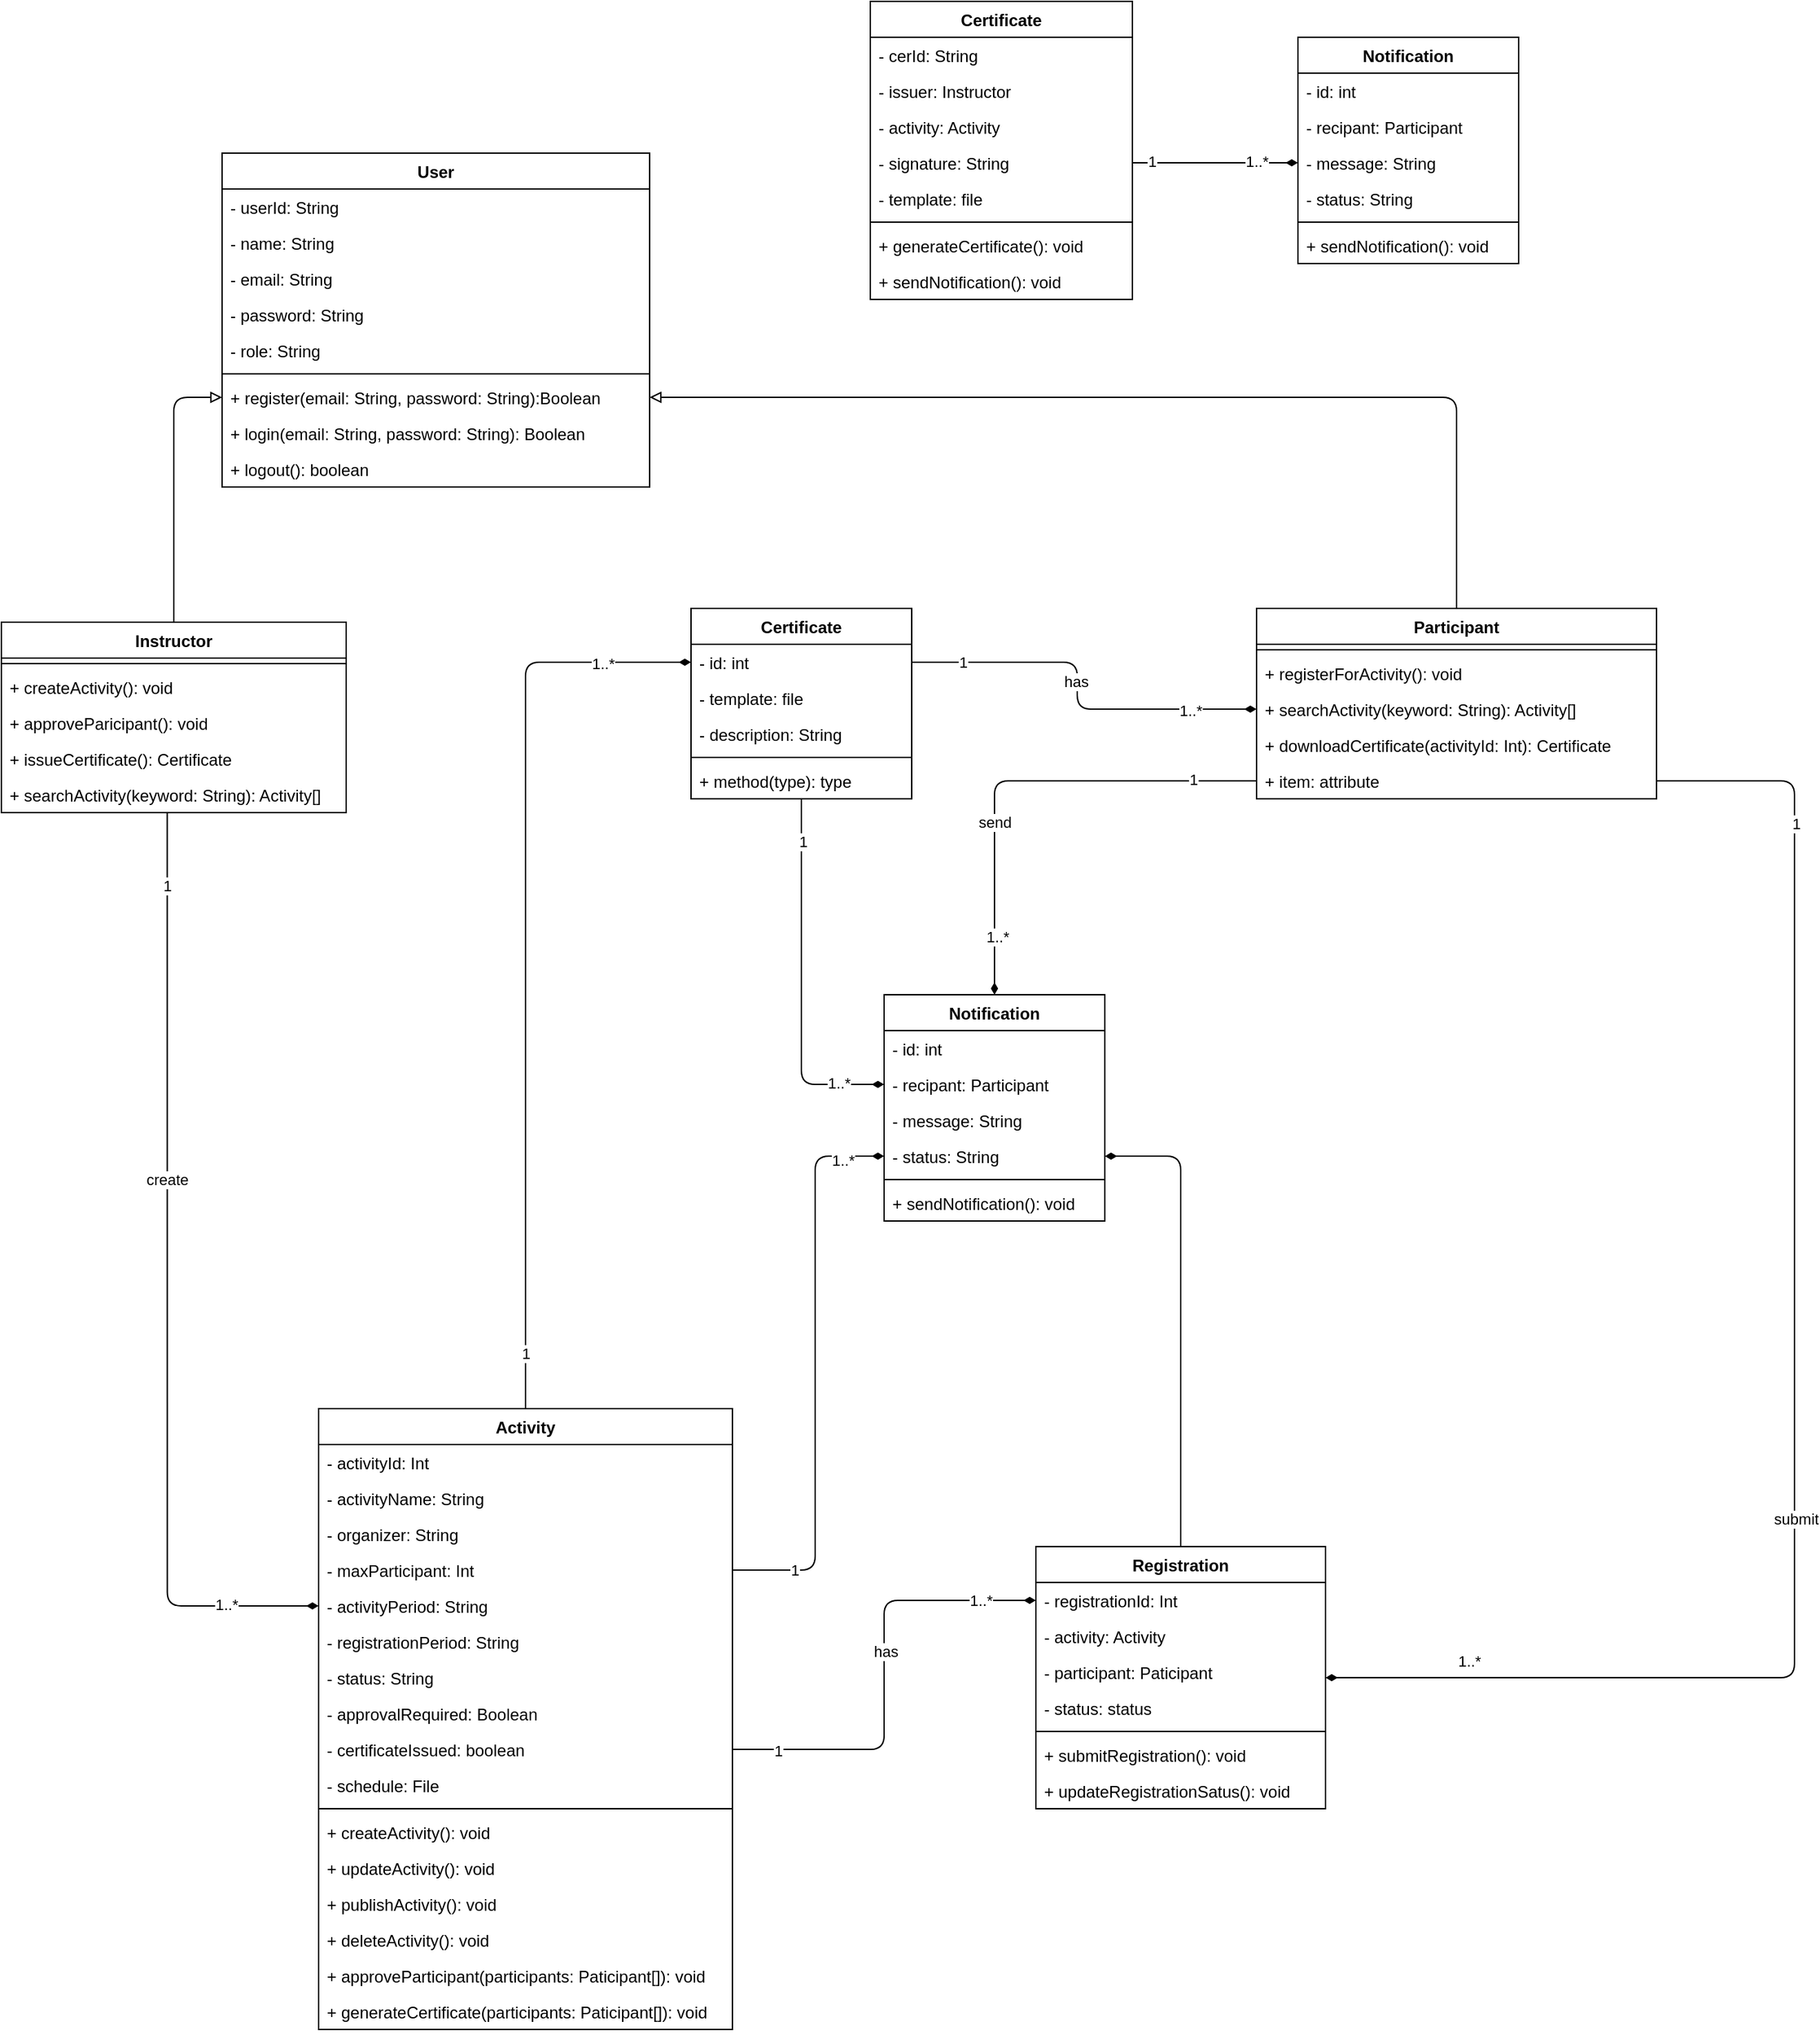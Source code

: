<mxfile>
    <diagram id="eJfLI3UMIhGGvFNQCz4-" name="Page-1">
        <mxGraphModel dx="1294" dy="887" grid="1" gridSize="10" guides="1" tooltips="1" connect="1" arrows="1" fold="1" page="1" pageScale="1" pageWidth="850" pageHeight="1100" background="none" math="0" shadow="0">
            <root>
                <mxCell id="0"/>
                <mxCell id="1" parent="0"/>
                <mxCell id="57" style="edgeStyle=orthogonalEdgeStyle;html=1;exitX=0.5;exitY=0;exitDx=0;exitDy=0;entryX=1;entryY=0.5;entryDx=0;entryDy=0;elbow=vertical;endArrow=block;endFill=0;" parent="1" source="62" target="46" edge="1">
                    <mxGeometry relative="1" as="geometry">
                        <mxPoint x="500" y="730" as="sourcePoint"/>
                    </mxGeometry>
                </mxCell>
                <mxCell id="43" value="User" style="swimlane;fontStyle=1;align=center;verticalAlign=top;childLayout=stackLayout;horizontal=1;startSize=26;horizontalStack=0;resizeParent=1;resizeParentMax=0;resizeLast=0;collapsible=1;marginBottom=0;" parent="1" vertex="1">
                    <mxGeometry x="190" y="380" width="310" height="242" as="geometry"/>
                </mxCell>
                <mxCell id="44" value="- userId: String" style="text;strokeColor=none;fillColor=none;align=left;verticalAlign=top;spacingLeft=4;spacingRight=4;overflow=hidden;rotatable=0;points=[[0,0.5],[1,0.5]];portConstraint=eastwest;" parent="43" vertex="1">
                    <mxGeometry y="26" width="310" height="26" as="geometry"/>
                </mxCell>
                <mxCell id="53" value="- name: String" style="text;strokeColor=none;fillColor=none;align=left;verticalAlign=top;spacingLeft=4;spacingRight=4;overflow=hidden;rotatable=0;points=[[0,0.5],[1,0.5]];portConstraint=eastwest;" parent="43" vertex="1">
                    <mxGeometry y="52" width="310" height="26" as="geometry"/>
                </mxCell>
                <mxCell id="56" value="- email: String" style="text;strokeColor=none;fillColor=none;align=left;verticalAlign=top;spacingLeft=4;spacingRight=4;overflow=hidden;rotatable=0;points=[[0,0.5],[1,0.5]];portConstraint=eastwest;" parent="43" vertex="1">
                    <mxGeometry y="78" width="310" height="26" as="geometry"/>
                </mxCell>
                <mxCell id="54" value="- password: String" style="text;strokeColor=none;fillColor=none;align=left;verticalAlign=top;spacingLeft=4;spacingRight=4;overflow=hidden;rotatable=0;points=[[0,0.5],[1,0.5]];portConstraint=eastwest;" parent="43" vertex="1">
                    <mxGeometry y="104" width="310" height="26" as="geometry"/>
                </mxCell>
                <mxCell id="55" value="- role: String" style="text;strokeColor=none;fillColor=none;align=left;verticalAlign=top;spacingLeft=4;spacingRight=4;overflow=hidden;rotatable=0;points=[[0,0.5],[1,0.5]];portConstraint=eastwest;" parent="43" vertex="1">
                    <mxGeometry y="130" width="310" height="26" as="geometry"/>
                </mxCell>
                <mxCell id="45" value="" style="line;strokeWidth=1;fillColor=none;align=left;verticalAlign=middle;spacingTop=-1;spacingLeft=3;spacingRight=3;rotatable=0;labelPosition=right;points=[];portConstraint=eastwest;strokeColor=inherit;" parent="43" vertex="1">
                    <mxGeometry y="156" width="310" height="8" as="geometry"/>
                </mxCell>
                <mxCell id="46" value="+ register(email: String, password: String):Boolean" style="text;strokeColor=none;fillColor=none;align=left;verticalAlign=top;spacingLeft=4;spacingRight=4;overflow=hidden;rotatable=0;points=[[0,0.5],[1,0.5]];portConstraint=eastwest;" parent="43" vertex="1">
                    <mxGeometry y="164" width="310" height="26" as="geometry"/>
                </mxCell>
                <mxCell id="68" value="+ login(email: String, password: String): Boolean" style="text;strokeColor=none;fillColor=none;align=left;verticalAlign=top;spacingLeft=4;spacingRight=4;overflow=hidden;rotatable=0;points=[[0,0.5],[1,0.5]];portConstraint=eastwest;" parent="43" vertex="1">
                    <mxGeometry y="190" width="310" height="26" as="geometry"/>
                </mxCell>
                <mxCell id="69" value="+ logout(): boolean" style="text;strokeColor=none;fillColor=none;align=left;verticalAlign=top;spacingLeft=4;spacingRight=4;overflow=hidden;rotatable=0;points=[[0,0.5],[1,0.5]];portConstraint=eastwest;" parent="43" vertex="1">
                    <mxGeometry y="216" width="310" height="26" as="geometry"/>
                </mxCell>
                <mxCell id="67" style="edgeStyle=orthogonalEdgeStyle;html=1;exitX=0.5;exitY=0;exitDx=0;exitDy=0;entryX=0;entryY=0.5;entryDx=0;entryDy=0;endArrow=block;endFill=0;elbow=vertical;" parent="1" source="58" target="46" edge="1">
                    <mxGeometry relative="1" as="geometry"/>
                </mxCell>
                <mxCell id="58" value="Instructor" style="swimlane;fontStyle=1;align=center;verticalAlign=top;childLayout=stackLayout;horizontal=1;startSize=26;horizontalStack=0;resizeParent=1;resizeParentMax=0;resizeLast=0;collapsible=1;marginBottom=0;" parent="1" vertex="1">
                    <mxGeometry x="30" y="720" width="250" height="138" as="geometry"/>
                </mxCell>
                <mxCell id="60" value="" style="line;strokeWidth=1;fillColor=none;align=left;verticalAlign=middle;spacingTop=-1;spacingLeft=3;spacingRight=3;rotatable=0;labelPosition=right;points=[];portConstraint=eastwest;strokeColor=inherit;" parent="58" vertex="1">
                    <mxGeometry y="26" width="250" height="8" as="geometry"/>
                </mxCell>
                <mxCell id="61" value="+ createActivity(): void" style="text;strokeColor=none;fillColor=none;align=left;verticalAlign=top;spacingLeft=4;spacingRight=4;overflow=hidden;rotatable=0;points=[[0,0.5],[1,0.5]];portConstraint=eastwest;" parent="58" vertex="1">
                    <mxGeometry y="34" width="250" height="26" as="geometry"/>
                </mxCell>
                <mxCell id="70" value="+ approveParicipant(): void" style="text;strokeColor=none;fillColor=none;align=left;verticalAlign=top;spacingLeft=4;spacingRight=4;overflow=hidden;rotatable=0;points=[[0,0.5],[1,0.5]];portConstraint=eastwest;" parent="58" vertex="1">
                    <mxGeometry y="60" width="250" height="26" as="geometry"/>
                </mxCell>
                <mxCell id="71" value="+ issueCertificate(): Certificate" style="text;strokeColor=none;fillColor=none;align=left;verticalAlign=top;spacingLeft=4;spacingRight=4;overflow=hidden;rotatable=0;points=[[0,0.5],[1,0.5]];portConstraint=eastwest;" parent="58" vertex="1">
                    <mxGeometry y="86" width="250" height="26" as="geometry"/>
                </mxCell>
                <mxCell id="72" value="+ searchActivity(keyword: String): Activity[]" style="text;strokeColor=none;fillColor=none;align=left;verticalAlign=top;spacingLeft=4;spacingRight=4;overflow=hidden;rotatable=0;points=[[0,0.5],[1,0.5]];portConstraint=eastwest;" parent="58" vertex="1">
                    <mxGeometry y="112" width="250" height="26" as="geometry"/>
                </mxCell>
                <mxCell id="62" value="Participant" style="swimlane;fontStyle=1;align=center;verticalAlign=top;childLayout=stackLayout;horizontal=1;startSize=26;horizontalStack=0;resizeParent=1;resizeParentMax=0;resizeLast=0;collapsible=1;marginBottom=0;" parent="1" vertex="1">
                    <mxGeometry x="940" y="710" width="290" height="138" as="geometry"/>
                </mxCell>
                <mxCell id="64" value="" style="line;strokeWidth=1;fillColor=none;align=left;verticalAlign=middle;spacingTop=-1;spacingLeft=3;spacingRight=3;rotatable=0;labelPosition=right;points=[];portConstraint=eastwest;strokeColor=inherit;" parent="62" vertex="1">
                    <mxGeometry y="26" width="290" height="8" as="geometry"/>
                </mxCell>
                <mxCell id="65" value="+ registerForActivity(): void" style="text;strokeColor=none;fillColor=none;align=left;verticalAlign=top;spacingLeft=4;spacingRight=4;overflow=hidden;rotatable=0;points=[[0,0.5],[1,0.5]];portConstraint=eastwest;" parent="62" vertex="1">
                    <mxGeometry y="34" width="290" height="26" as="geometry"/>
                </mxCell>
                <mxCell id="74" value="+ searchActivity(keyword: String): Activity[]" style="text;strokeColor=none;fillColor=none;align=left;verticalAlign=top;spacingLeft=4;spacingRight=4;overflow=hidden;rotatable=0;points=[[0,0.5],[1,0.5]];portConstraint=eastwest;" parent="62" vertex="1">
                    <mxGeometry y="60" width="290" height="26" as="geometry"/>
                </mxCell>
                <mxCell id="73" value="+ downloadCertificate(activityId: Int): Certificate" style="text;strokeColor=none;fillColor=none;align=left;verticalAlign=top;spacingLeft=4;spacingRight=4;overflow=hidden;rotatable=0;points=[[0,0.5],[1,0.5]];portConstraint=eastwest;" parent="62" vertex="1">
                    <mxGeometry y="86" width="290" height="26" as="geometry"/>
                </mxCell>
                <mxCell id="75" value="+ item: attribute" style="text;strokeColor=none;fillColor=none;align=left;verticalAlign=top;spacingLeft=4;spacingRight=4;overflow=hidden;rotatable=0;points=[[0,0.5],[1,0.5]];portConstraint=eastwest;" parent="62" vertex="1">
                    <mxGeometry y="112" width="290" height="26" as="geometry"/>
                </mxCell>
                <mxCell id="142" style="edgeStyle=orthogonalEdgeStyle;html=1;exitX=0.5;exitY=0;exitDx=0;exitDy=0;entryX=0;entryY=0.5;entryDx=0;entryDy=0;endArrow=diamondThin;endFill=1;startArrow=none;startFill=0;" parent="1" source="76" target="125" edge="1">
                    <mxGeometry relative="1" as="geometry"/>
                </mxCell>
                <mxCell id="143" value="1" style="edgeLabel;html=1;align=center;verticalAlign=middle;resizable=0;points=[];" parent="142" vertex="1" connectable="0">
                    <mxGeometry x="-0.739" relative="1" as="geometry">
                        <mxPoint y="46" as="offset"/>
                    </mxGeometry>
                </mxCell>
                <mxCell id="144" value="1..*" style="edgeLabel;html=1;align=center;verticalAlign=middle;resizable=0;points=[];" parent="142" vertex="1" connectable="0">
                    <mxGeometry x="0.807" y="-1" relative="1" as="geometry">
                        <mxPoint as="offset"/>
                    </mxGeometry>
                </mxCell>
                <mxCell id="76" value="Activity" style="swimlane;fontStyle=1;align=center;verticalAlign=top;childLayout=stackLayout;horizontal=1;startSize=26;horizontalStack=0;resizeParent=1;resizeParentMax=0;resizeLast=0;collapsible=1;marginBottom=0;" parent="1" vertex="1">
                    <mxGeometry x="260" y="1290" width="300" height="450" as="geometry"/>
                </mxCell>
                <mxCell id="85" value="- activityId: Int" style="text;strokeColor=none;fillColor=none;align=left;verticalAlign=top;spacingLeft=4;spacingRight=4;overflow=hidden;rotatable=0;points=[[0,0.5],[1,0.5]];portConstraint=eastwest;" parent="76" vertex="1">
                    <mxGeometry y="26" width="300" height="26" as="geometry"/>
                </mxCell>
                <mxCell id="84" value="- activityName: String" style="text;strokeColor=none;fillColor=none;align=left;verticalAlign=top;spacingLeft=4;spacingRight=4;overflow=hidden;rotatable=0;points=[[0,0.5],[1,0.5]];portConstraint=eastwest;" parent="76" vertex="1">
                    <mxGeometry y="52" width="300" height="26" as="geometry"/>
                </mxCell>
                <mxCell id="87" value="- organizer: String" style="text;strokeColor=none;fillColor=none;align=left;verticalAlign=top;spacingLeft=4;spacingRight=4;overflow=hidden;rotatable=0;points=[[0,0.5],[1,0.5]];portConstraint=eastwest;" parent="76" vertex="1">
                    <mxGeometry y="78" width="300" height="26" as="geometry"/>
                </mxCell>
                <mxCell id="86" value="- maxParticipant: Int" style="text;strokeColor=none;fillColor=none;align=left;verticalAlign=top;spacingLeft=4;spacingRight=4;overflow=hidden;rotatable=0;points=[[0,0.5],[1,0.5]];portConstraint=eastwest;" parent="76" vertex="1">
                    <mxGeometry y="104" width="300" height="26" as="geometry"/>
                </mxCell>
                <mxCell id="88" value="- activityPeriod: String" style="text;strokeColor=none;fillColor=none;align=left;verticalAlign=top;spacingLeft=4;spacingRight=4;overflow=hidden;rotatable=0;points=[[0,0.5],[1,0.5]];portConstraint=eastwest;" parent="76" vertex="1">
                    <mxGeometry y="130" width="300" height="26" as="geometry"/>
                </mxCell>
                <mxCell id="90" value="- registrationPeriod: String" style="text;strokeColor=none;fillColor=none;align=left;verticalAlign=top;spacingLeft=4;spacingRight=4;overflow=hidden;rotatable=0;points=[[0,0.5],[1,0.5]];portConstraint=eastwest;" parent="76" vertex="1">
                    <mxGeometry y="156" width="300" height="26" as="geometry"/>
                </mxCell>
                <mxCell id="91" value="- status: String" style="text;strokeColor=none;fillColor=none;align=left;verticalAlign=top;spacingLeft=4;spacingRight=4;overflow=hidden;rotatable=0;points=[[0,0.5],[1,0.5]];portConstraint=eastwest;" parent="76" vertex="1">
                    <mxGeometry y="182" width="300" height="26" as="geometry"/>
                </mxCell>
                <mxCell id="92" value="- approvalRequired: Boolean" style="text;strokeColor=none;fillColor=none;align=left;verticalAlign=top;spacingLeft=4;spacingRight=4;overflow=hidden;rotatable=0;points=[[0,0.5],[1,0.5]];portConstraint=eastwest;" parent="76" vertex="1">
                    <mxGeometry y="208" width="300" height="26" as="geometry"/>
                </mxCell>
                <mxCell id="93" value="- certificateIssued: boolean" style="text;strokeColor=none;fillColor=none;align=left;verticalAlign=top;spacingLeft=4;spacingRight=4;overflow=hidden;rotatable=0;points=[[0,0.5],[1,0.5]];portConstraint=eastwest;" parent="76" vertex="1">
                    <mxGeometry y="234" width="300" height="26" as="geometry"/>
                </mxCell>
                <mxCell id="94" value="- schedule: File" style="text;strokeColor=none;fillColor=none;align=left;verticalAlign=top;spacingLeft=4;spacingRight=4;overflow=hidden;rotatable=0;points=[[0,0.5],[1,0.5]];portConstraint=eastwest;" parent="76" vertex="1">
                    <mxGeometry y="260" width="300" height="26" as="geometry"/>
                </mxCell>
                <mxCell id="78" value="" style="line;strokeWidth=1;fillColor=none;align=left;verticalAlign=middle;spacingTop=-1;spacingLeft=3;spacingRight=3;rotatable=0;labelPosition=right;points=[];portConstraint=eastwest;strokeColor=inherit;" parent="76" vertex="1">
                    <mxGeometry y="286" width="300" height="8" as="geometry"/>
                </mxCell>
                <mxCell id="79" value="+ createActivity(): void" style="text;strokeColor=none;fillColor=none;align=left;verticalAlign=top;spacingLeft=4;spacingRight=4;overflow=hidden;rotatable=0;points=[[0,0.5],[1,0.5]];portConstraint=eastwest;" parent="76" vertex="1">
                    <mxGeometry y="294" width="300" height="26" as="geometry"/>
                </mxCell>
                <mxCell id="95" value="+ updateActivity(): void" style="text;strokeColor=none;fillColor=none;align=left;verticalAlign=top;spacingLeft=4;spacingRight=4;overflow=hidden;rotatable=0;points=[[0,0.5],[1,0.5]];portConstraint=eastwest;" parent="76" vertex="1">
                    <mxGeometry y="320" width="300" height="26" as="geometry"/>
                </mxCell>
                <mxCell id="96" value="+ publishActivity(): void" style="text;strokeColor=none;fillColor=none;align=left;verticalAlign=top;spacingLeft=4;spacingRight=4;overflow=hidden;rotatable=0;points=[[0,0.5],[1,0.5]];portConstraint=eastwest;" parent="76" vertex="1">
                    <mxGeometry y="346" width="300" height="26" as="geometry"/>
                </mxCell>
                <mxCell id="97" value="+ deleteActivity(): void" style="text;strokeColor=none;fillColor=none;align=left;verticalAlign=top;spacingLeft=4;spacingRight=4;overflow=hidden;rotatable=0;points=[[0,0.5],[1,0.5]];portConstraint=eastwest;" parent="76" vertex="1">
                    <mxGeometry y="372" width="300" height="26" as="geometry"/>
                </mxCell>
                <mxCell id="98" value="+ approveParticipant(participants: Paticipant[]): void" style="text;strokeColor=none;fillColor=none;align=left;verticalAlign=top;spacingLeft=4;spacingRight=4;overflow=hidden;rotatable=0;points=[[0,0.5],[1,0.5]];portConstraint=eastwest;" parent="76" vertex="1">
                    <mxGeometry y="398" width="300" height="26" as="geometry"/>
                </mxCell>
                <mxCell id="100" value="+ generateCertificate(participants: Paticipant[]): void" style="text;strokeColor=none;fillColor=none;align=left;verticalAlign=top;spacingLeft=4;spacingRight=4;overflow=hidden;rotatable=0;points=[[0,0.5],[1,0.5]];portConstraint=eastwest;" parent="76" vertex="1">
                    <mxGeometry y="424" width="300" height="26" as="geometry"/>
                </mxCell>
                <mxCell id="80" style="edgeStyle=orthogonalEdgeStyle;html=1;exitX=0;exitY=0.5;exitDx=0;exitDy=0;entryX=0.481;entryY=1.01;entryDx=0;entryDy=0;entryPerimeter=0;endArrow=none;endFill=0;elbow=vertical;startArrow=diamondThin;startFill=1;" parent="1" source="88" target="72" edge="1">
                    <mxGeometry relative="1" as="geometry">
                        <mxPoint x="260" y="1183" as="sourcePoint"/>
                    </mxGeometry>
                </mxCell>
                <mxCell id="81" value="1" style="edgeLabel;html=1;align=center;verticalAlign=middle;resizable=0;points=[];" parent="80" vertex="1" connectable="0">
                    <mxGeometry x="0.858" y="1" relative="1" as="geometry">
                        <mxPoint y="4" as="offset"/>
                    </mxGeometry>
                </mxCell>
                <mxCell id="82" value="1..*" style="edgeLabel;html=1;align=center;verticalAlign=middle;resizable=0;points=[];" parent="80" vertex="1" connectable="0">
                    <mxGeometry x="-0.852" y="-1" relative="1" as="geometry">
                        <mxPoint x="-17" as="offset"/>
                    </mxGeometry>
                </mxCell>
                <mxCell id="116" value="create" style="edgeLabel;html=1;align=center;verticalAlign=middle;resizable=0;points=[];" parent="80" vertex="1" connectable="0">
                    <mxGeometry x="0.225" y="1" relative="1" as="geometry">
                        <mxPoint as="offset"/>
                    </mxGeometry>
                </mxCell>
                <mxCell id="146" style="edgeStyle=orthogonalEdgeStyle;html=1;exitX=1;exitY=0.5;exitDx=0;exitDy=0;endArrow=diamondThin;endFill=1;entryX=0;entryY=0.5;entryDx=0;entryDy=0;" parent="1" source="86" target="4yRj5twTPFU7zbvSMoAA-190" edge="1">
                    <mxGeometry relative="1" as="geometry">
                        <mxPoint x="743.84" y="1131.302" as="targetPoint"/>
                        <Array as="points">
                            <mxPoint x="620" y="1407"/>
                            <mxPoint x="620" y="1107"/>
                        </Array>
                    </mxGeometry>
                </mxCell>
                <mxCell id="154" value="1..*" style="edgeLabel;html=1;align=center;verticalAlign=middle;resizable=0;points=[];" parent="146" vertex="1" connectable="0">
                    <mxGeometry x="0.732" relative="1" as="geometry">
                        <mxPoint x="20" y="-2" as="offset"/>
                    </mxGeometry>
                </mxCell>
                <mxCell id="155" value="1" style="edgeLabel;html=1;align=center;verticalAlign=middle;resizable=0;points=[];" parent="146" vertex="1" connectable="0">
                    <mxGeometry x="-0.78" relative="1" as="geometry">
                        <mxPoint as="offset"/>
                    </mxGeometry>
                </mxCell>
                <mxCell id="106" value="Registration" style="swimlane;fontStyle=1;align=center;verticalAlign=top;childLayout=stackLayout;horizontal=1;startSize=26;horizontalStack=0;resizeParent=1;resizeParentMax=0;resizeLast=0;collapsible=1;marginBottom=0;" parent="1" vertex="1">
                    <mxGeometry x="780" y="1390" width="210" height="190" as="geometry"/>
                </mxCell>
                <mxCell id="107" value="- registrationId: Int" style="text;strokeColor=none;fillColor=none;align=left;verticalAlign=top;spacingLeft=4;spacingRight=4;overflow=hidden;rotatable=0;points=[[0,0.5],[1,0.5]];portConstraint=eastwest;" parent="106" vertex="1">
                    <mxGeometry y="26" width="210" height="26" as="geometry"/>
                </mxCell>
                <mxCell id="119" value="- activity: Activity" style="text;strokeColor=none;fillColor=none;align=left;verticalAlign=top;spacingLeft=4;spacingRight=4;overflow=hidden;rotatable=0;points=[[0,0.5],[1,0.5]];portConstraint=eastwest;" parent="106" vertex="1">
                    <mxGeometry y="52" width="210" height="26" as="geometry"/>
                </mxCell>
                <mxCell id="120" value="- participant: Paticipant" style="text;strokeColor=none;fillColor=none;align=left;verticalAlign=top;spacingLeft=4;spacingRight=4;overflow=hidden;rotatable=0;points=[[0,0.5],[1,0.5]];portConstraint=eastwest;" parent="106" vertex="1">
                    <mxGeometry y="78" width="210" height="26" as="geometry"/>
                </mxCell>
                <mxCell id="121" value="- status: status" style="text;strokeColor=none;fillColor=none;align=left;verticalAlign=top;spacingLeft=4;spacingRight=4;overflow=hidden;rotatable=0;points=[[0,0.5],[1,0.5]];portConstraint=eastwest;" parent="106" vertex="1">
                    <mxGeometry y="104" width="210" height="26" as="geometry"/>
                </mxCell>
                <mxCell id="108" value="" style="line;strokeWidth=1;fillColor=none;align=left;verticalAlign=middle;spacingTop=-1;spacingLeft=3;spacingRight=3;rotatable=0;labelPosition=right;points=[];portConstraint=eastwest;strokeColor=inherit;" parent="106" vertex="1">
                    <mxGeometry y="130" width="210" height="8" as="geometry"/>
                </mxCell>
                <mxCell id="109" value="+ submitRegistration(): void" style="text;strokeColor=none;fillColor=none;align=left;verticalAlign=top;spacingLeft=4;spacingRight=4;overflow=hidden;rotatable=0;points=[[0,0.5],[1,0.5]];portConstraint=eastwest;" parent="106" vertex="1">
                    <mxGeometry y="138" width="210" height="26" as="geometry"/>
                </mxCell>
                <mxCell id="122" value="+ updateRegistrationSatus(): void" style="text;strokeColor=none;fillColor=none;align=left;verticalAlign=top;spacingLeft=4;spacingRight=4;overflow=hidden;rotatable=0;points=[[0,0.5],[1,0.5]];portConstraint=eastwest;" parent="106" vertex="1">
                    <mxGeometry y="164" width="210" height="26" as="geometry"/>
                </mxCell>
                <mxCell id="110" style="edgeStyle=orthogonalEdgeStyle;html=1;exitX=1;exitY=0.5;exitDx=0;exitDy=0;startArrow=none;startFill=0;endArrow=diamondThin;endFill=1;elbow=vertical;" parent="1" source="75" target="106" edge="1">
                    <mxGeometry relative="1" as="geometry">
                        <Array as="points">
                            <mxPoint x="1330" y="835"/>
                            <mxPoint x="1330" y="1485"/>
                        </Array>
                    </mxGeometry>
                </mxCell>
                <mxCell id="112" value="1" style="edgeLabel;html=1;align=center;verticalAlign=middle;resizable=0;points=[];" parent="110" vertex="1" connectable="0">
                    <mxGeometry x="-0.761" y="1" relative="1" as="geometry">
                        <mxPoint as="offset"/>
                    </mxGeometry>
                </mxCell>
                <mxCell id="113" value="1..*" style="edgeLabel;html=1;align=center;verticalAlign=middle;resizable=0;points=[];" parent="110" vertex="1" connectable="0">
                    <mxGeometry x="0.81" y="2" relative="1" as="geometry">
                        <mxPoint y="-14" as="offset"/>
                    </mxGeometry>
                </mxCell>
                <mxCell id="118" value="submit" style="edgeLabel;html=1;align=center;verticalAlign=middle;resizable=0;points=[];" parent="110" vertex="1" connectable="0">
                    <mxGeometry x="0.165" y="1" relative="1" as="geometry">
                        <mxPoint as="offset"/>
                    </mxGeometry>
                </mxCell>
                <mxCell id="111" style="edgeStyle=orthogonalEdgeStyle;html=1;exitX=0;exitY=0.5;exitDx=0;exitDy=0;entryX=1;entryY=0.5;entryDx=0;entryDy=0;startArrow=diamondThin;startFill=1;endArrow=none;endFill=0;elbow=vertical;" parent="1" source="107" target="93" edge="1">
                    <mxGeometry relative="1" as="geometry"/>
                </mxCell>
                <mxCell id="114" value="1..*" style="edgeLabel;html=1;align=center;verticalAlign=middle;resizable=0;points=[];" parent="111" vertex="1" connectable="0">
                    <mxGeometry x="-0.877" y="1" relative="1" as="geometry">
                        <mxPoint x="-20" y="-1" as="offset"/>
                    </mxGeometry>
                </mxCell>
                <mxCell id="115" value="1" style="edgeLabel;html=1;align=center;verticalAlign=middle;resizable=0;points=[];" parent="111" vertex="1" connectable="0">
                    <mxGeometry x="0.8" y="1" relative="1" as="geometry">
                        <mxPoint as="offset"/>
                    </mxGeometry>
                </mxCell>
                <mxCell id="117" value="has" style="edgeLabel;html=1;align=center;verticalAlign=middle;resizable=0;points=[];" parent="111" vertex="1" connectable="0">
                    <mxGeometry x="-0.106" y="1" relative="1" as="geometry">
                        <mxPoint as="offset"/>
                    </mxGeometry>
                </mxCell>
                <mxCell id="147" style="edgeStyle=orthogonalEdgeStyle;html=1;exitX=0.5;exitY=1;exitDx=0;exitDy=0;entryX=0;entryY=0.5;entryDx=0;entryDy=0;endArrow=diamondThin;endFill=1;startArrow=none;startFill=0;" parent="1" source="124" target="4yRj5twTPFU7zbvSMoAA-188" edge="1">
                    <mxGeometry relative="1" as="geometry">
                        <mxPoint x="660" y="1115" as="targetPoint"/>
                    </mxGeometry>
                </mxCell>
                <mxCell id="152" value="1" style="edgeLabel;html=1;align=center;verticalAlign=middle;resizable=0;points=[];" parent="147" vertex="1" connectable="0">
                    <mxGeometry x="-0.773" y="1" relative="1" as="geometry">
                        <mxPoint as="offset"/>
                    </mxGeometry>
                </mxCell>
                <mxCell id="153" value="1..*" style="edgeLabel;html=1;align=center;verticalAlign=middle;resizable=0;points=[];" parent="147" vertex="1" connectable="0">
                    <mxGeometry x="0.749" y="1" relative="1" as="geometry">
                        <mxPoint as="offset"/>
                    </mxGeometry>
                </mxCell>
                <mxCell id="124" value="Certificate" style="swimlane;fontStyle=1;align=center;verticalAlign=top;childLayout=stackLayout;horizontal=1;startSize=26;horizontalStack=0;resizeParent=1;resizeParentMax=0;resizeLast=0;collapsible=1;marginBottom=0;" parent="1" vertex="1">
                    <mxGeometry x="530" y="710" width="160" height="138" as="geometry"/>
                </mxCell>
                <mxCell id="125" value="- id: int" style="text;strokeColor=none;fillColor=none;align=left;verticalAlign=top;spacingLeft=4;spacingRight=4;overflow=hidden;rotatable=0;points=[[0,0.5],[1,0.5]];portConstraint=eastwest;" parent="124" vertex="1">
                    <mxGeometry y="26" width="160" height="26" as="geometry"/>
                </mxCell>
                <mxCell id="156" value="- template: file" style="text;strokeColor=none;fillColor=none;align=left;verticalAlign=top;spacingLeft=4;spacingRight=4;overflow=hidden;rotatable=0;points=[[0,0.5],[1,0.5]];portConstraint=eastwest;" vertex="1" parent="124">
                    <mxGeometry y="52" width="160" height="26" as="geometry"/>
                </mxCell>
                <mxCell id="157" value="- description: String" style="text;strokeColor=none;fillColor=none;align=left;verticalAlign=top;spacingLeft=4;spacingRight=4;overflow=hidden;rotatable=0;points=[[0,0.5],[1,0.5]];portConstraint=eastwest;" vertex="1" parent="124">
                    <mxGeometry y="78" width="160" height="26" as="geometry"/>
                </mxCell>
                <mxCell id="126" value="" style="line;strokeWidth=1;fillColor=none;align=left;verticalAlign=middle;spacingTop=-1;spacingLeft=3;spacingRight=3;rotatable=0;labelPosition=right;points=[];portConstraint=eastwest;strokeColor=inherit;" parent="124" vertex="1">
                    <mxGeometry y="104" width="160" height="8" as="geometry"/>
                </mxCell>
                <mxCell id="127" value="+ method(type): type" style="text;strokeColor=none;fillColor=none;align=left;verticalAlign=top;spacingLeft=4;spacingRight=4;overflow=hidden;rotatable=0;points=[[0,0.5],[1,0.5]];portConstraint=eastwest;" parent="124" vertex="1">
                    <mxGeometry y="112" width="160" height="26" as="geometry"/>
                </mxCell>
                <mxCell id="148" style="edgeStyle=orthogonalEdgeStyle;html=1;entryX=0;entryY=0.5;entryDx=0;entryDy=0;endArrow=none;endFill=0;startArrow=diamondThin;startFill=1;" parent="1" source="4yRj5twTPFU7zbvSMoAA-186" target="75" edge="1">
                    <mxGeometry relative="1" as="geometry">
                        <mxPoint x="740" y="990" as="sourcePoint"/>
                    </mxGeometry>
                </mxCell>
                <mxCell id="150" value="1..*" style="edgeLabel;html=1;align=center;verticalAlign=middle;resizable=0;points=[];" parent="148" vertex="1" connectable="0">
                    <mxGeometry x="-0.751" y="-2" relative="1" as="geometry">
                        <mxPoint y="1" as="offset"/>
                    </mxGeometry>
                </mxCell>
                <mxCell id="151" value="1" style="edgeLabel;html=1;align=center;verticalAlign=middle;resizable=0;points=[];" parent="148" vertex="1" connectable="0">
                    <mxGeometry x="0.731" y="1" relative="1" as="geometry">
                        <mxPoint as="offset"/>
                    </mxGeometry>
                </mxCell>
                <mxCell id="164" value="send" style="edgeLabel;html=1;align=center;verticalAlign=middle;resizable=0;points=[];" vertex="1" connectable="0" parent="148">
                    <mxGeometry x="-0.274" relative="1" as="geometry">
                        <mxPoint as="offset"/>
                    </mxGeometry>
                </mxCell>
                <mxCell id="137" style="edgeStyle=orthogonalEdgeStyle;html=1;entryX=0;entryY=0.5;entryDx=0;entryDy=0;endArrow=diamondThin;endFill=1;exitX=1;exitY=0.5;exitDx=0;exitDy=0;startArrow=none;startFill=0;" parent="1" source="125" target="74" edge="1">
                    <mxGeometry relative="1" as="geometry">
                        <mxPoint x="780" y="800" as="sourcePoint"/>
                        <Array as="points">
                            <mxPoint x="810" y="749"/>
                            <mxPoint x="810" y="783"/>
                        </Array>
                    </mxGeometry>
                </mxCell>
                <mxCell id="138" value="1" style="edgeLabel;html=1;align=center;verticalAlign=middle;resizable=0;points=[];" parent="137" vertex="1" connectable="0">
                    <mxGeometry x="-0.74" relative="1" as="geometry">
                        <mxPoint as="offset"/>
                    </mxGeometry>
                </mxCell>
                <mxCell id="140" value="1..*" style="edgeLabel;html=1;align=center;verticalAlign=middle;resizable=0;points=[];" parent="137" vertex="1" connectable="0">
                    <mxGeometry x="0.66" y="-1" relative="1" as="geometry">
                        <mxPoint as="offset"/>
                    </mxGeometry>
                </mxCell>
                <mxCell id="163" value="has" style="edgeLabel;html=1;align=center;verticalAlign=middle;resizable=0;points=[];" vertex="1" connectable="0" parent="137">
                    <mxGeometry x="-0.058" y="-1" relative="1" as="geometry">
                        <mxPoint as="offset"/>
                    </mxGeometry>
                </mxCell>
                <mxCell id="166" value="Certificate" style="swimlane;fontStyle=1;align=center;verticalAlign=top;childLayout=stackLayout;horizontal=1;startSize=26;horizontalStack=0;resizeParent=1;resizeParentMax=0;resizeLast=0;collapsible=1;marginBottom=0;" vertex="1" parent="1">
                    <mxGeometry x="660" y="270" width="190" height="216" as="geometry"/>
                </mxCell>
                <mxCell id="167" value="- cerId: String" style="text;strokeColor=none;fillColor=none;align=left;verticalAlign=top;spacingLeft=4;spacingRight=4;overflow=hidden;rotatable=0;points=[[0,0.5],[1,0.5]];portConstraint=eastwest;" vertex="1" parent="166">
                    <mxGeometry y="26" width="190" height="26" as="geometry"/>
                </mxCell>
                <mxCell id="168" value="- issuer: Instructor" style="text;strokeColor=none;fillColor=none;align=left;verticalAlign=top;spacingLeft=4;spacingRight=4;overflow=hidden;rotatable=0;points=[[0,0.5],[1,0.5]];portConstraint=eastwest;" vertex="1" parent="166">
                    <mxGeometry y="52" width="190" height="26" as="geometry"/>
                </mxCell>
                <mxCell id="169" value="- activity: Activity" style="text;strokeColor=none;fillColor=none;align=left;verticalAlign=top;spacingLeft=4;spacingRight=4;overflow=hidden;rotatable=0;points=[[0,0.5],[1,0.5]];portConstraint=eastwest;" vertex="1" parent="166">
                    <mxGeometry y="78" width="190" height="26" as="geometry"/>
                </mxCell>
                <mxCell id="172" value="- signature: String" style="text;strokeColor=none;fillColor=none;align=left;verticalAlign=top;spacingLeft=4;spacingRight=4;overflow=hidden;rotatable=0;points=[[0,0.5],[1,0.5]];portConstraint=eastwest;" vertex="1" parent="166">
                    <mxGeometry y="104" width="190" height="26" as="geometry"/>
                </mxCell>
                <mxCell id="174" value="- template: file" style="text;strokeColor=none;fillColor=none;align=left;verticalAlign=top;spacingLeft=4;spacingRight=4;overflow=hidden;rotatable=0;points=[[0,0.5],[1,0.5]];portConstraint=eastwest;" vertex="1" parent="166">
                    <mxGeometry y="130" width="190" height="26" as="geometry"/>
                </mxCell>
                <mxCell id="170" value="" style="line;strokeWidth=1;fillColor=none;align=left;verticalAlign=middle;spacingTop=-1;spacingLeft=3;spacingRight=3;rotatable=0;labelPosition=right;points=[];portConstraint=eastwest;strokeColor=inherit;" vertex="1" parent="166">
                    <mxGeometry y="156" width="190" height="8" as="geometry"/>
                </mxCell>
                <mxCell id="171" value="+ generateCertificate(): void" style="text;strokeColor=none;fillColor=none;align=left;verticalAlign=top;spacingLeft=4;spacingRight=4;overflow=hidden;rotatable=0;points=[[0,0.5],[1,0.5]];portConstraint=eastwest;" vertex="1" parent="166">
                    <mxGeometry y="164" width="190" height="26" as="geometry"/>
                </mxCell>
                <mxCell id="176" value="+ sendNotification(): void" style="text;strokeColor=none;fillColor=none;align=left;verticalAlign=top;spacingLeft=4;spacingRight=4;overflow=hidden;rotatable=0;points=[[0,0.5],[1,0.5]];portConstraint=eastwest;" vertex="1" parent="166">
                    <mxGeometry y="190" width="190" height="26" as="geometry"/>
                </mxCell>
                <mxCell id="177" value="Notification" style="swimlane;fontStyle=1;align=center;verticalAlign=top;childLayout=stackLayout;horizontal=1;startSize=26;horizontalStack=0;resizeParent=1;resizeParentMax=0;resizeLast=0;collapsible=1;marginBottom=0;" vertex="1" parent="1">
                    <mxGeometry x="970" y="296" width="160" height="164" as="geometry"/>
                </mxCell>
                <mxCell id="178" value="- id: int" style="text;strokeColor=none;fillColor=none;align=left;verticalAlign=top;spacingLeft=4;spacingRight=4;overflow=hidden;rotatable=0;points=[[0,0.5],[1,0.5]];portConstraint=eastwest;" vertex="1" parent="177">
                    <mxGeometry y="26" width="160" height="26" as="geometry"/>
                </mxCell>
                <mxCell id="179" value="- recipant: Participant" style="text;strokeColor=none;fillColor=none;align=left;verticalAlign=top;spacingLeft=4;spacingRight=4;overflow=hidden;rotatable=0;points=[[0,0.5],[1,0.5]];portConstraint=eastwest;" vertex="1" parent="177">
                    <mxGeometry y="52" width="160" height="26" as="geometry"/>
                </mxCell>
                <mxCell id="180" value="- message: String" style="text;strokeColor=none;fillColor=none;align=left;verticalAlign=top;spacingLeft=4;spacingRight=4;overflow=hidden;rotatable=0;points=[[0,0.5],[1,0.5]];portConstraint=eastwest;" vertex="1" parent="177">
                    <mxGeometry y="78" width="160" height="26" as="geometry"/>
                </mxCell>
                <mxCell id="183" value="- status: String" style="text;strokeColor=none;fillColor=none;align=left;verticalAlign=top;spacingLeft=4;spacingRight=4;overflow=hidden;rotatable=0;points=[[0,0.5],[1,0.5]];portConstraint=eastwest;" vertex="1" parent="177">
                    <mxGeometry y="104" width="160" height="26" as="geometry"/>
                </mxCell>
                <mxCell id="181" value="" style="line;strokeWidth=1;fillColor=none;align=left;verticalAlign=middle;spacingTop=-1;spacingLeft=3;spacingRight=3;rotatable=0;labelPosition=right;points=[];portConstraint=eastwest;strokeColor=inherit;" vertex="1" parent="177">
                    <mxGeometry y="130" width="160" height="8" as="geometry"/>
                </mxCell>
                <mxCell id="182" value="+ sendNotification(): void" style="text;strokeColor=none;fillColor=none;align=left;verticalAlign=top;spacingLeft=4;spacingRight=4;overflow=hidden;rotatable=0;points=[[0,0.5],[1,0.5]];portConstraint=eastwest;" vertex="1" parent="177">
                    <mxGeometry y="138" width="160" height="26" as="geometry"/>
                </mxCell>
                <mxCell id="184" style="edgeStyle=orthogonalEdgeStyle;html=1;exitX=1;exitY=0.5;exitDx=0;exitDy=0;entryX=0;entryY=0.5;entryDx=0;entryDy=0;endArrow=diamondThin;endFill=1;startArrow=none;startFill=0;" edge="1" parent="1" source="172" target="180">
                    <mxGeometry relative="1" as="geometry">
                        <mxPoint x="620" y="858.0" as="sourcePoint"/>
                        <mxPoint x="670" y="1125.0" as="targetPoint"/>
                    </mxGeometry>
                </mxCell>
                <mxCell id="185" value="1" style="edgeLabel;html=1;align=center;verticalAlign=middle;resizable=0;points=[];" vertex="1" connectable="0" parent="184">
                    <mxGeometry x="-0.773" y="1" relative="1" as="geometry">
                        <mxPoint as="offset"/>
                    </mxGeometry>
                </mxCell>
                <mxCell id="186" value="1..*" style="edgeLabel;html=1;align=center;verticalAlign=middle;resizable=0;points=[];" vertex="1" connectable="0" parent="184">
                    <mxGeometry x="0.749" y="1" relative="1" as="geometry">
                        <mxPoint x="-15" as="offset"/>
                    </mxGeometry>
                </mxCell>
                <mxCell id="4yRj5twTPFU7zbvSMoAA-186" value="Notification" style="swimlane;fontStyle=1;align=center;verticalAlign=top;childLayout=stackLayout;horizontal=1;startSize=26;horizontalStack=0;resizeParent=1;resizeParentMax=0;resizeLast=0;collapsible=1;marginBottom=0;" vertex="1" parent="1">
                    <mxGeometry x="670" y="990" width="160" height="164" as="geometry"/>
                </mxCell>
                <mxCell id="4yRj5twTPFU7zbvSMoAA-187" value="- id: int" style="text;strokeColor=none;fillColor=none;align=left;verticalAlign=top;spacingLeft=4;spacingRight=4;overflow=hidden;rotatable=0;points=[[0,0.5],[1,0.5]];portConstraint=eastwest;" vertex="1" parent="4yRj5twTPFU7zbvSMoAA-186">
                    <mxGeometry y="26" width="160" height="26" as="geometry"/>
                </mxCell>
                <mxCell id="4yRj5twTPFU7zbvSMoAA-188" value="- recipant: Participant" style="text;strokeColor=none;fillColor=none;align=left;verticalAlign=top;spacingLeft=4;spacingRight=4;overflow=hidden;rotatable=0;points=[[0,0.5],[1,0.5]];portConstraint=eastwest;" vertex="1" parent="4yRj5twTPFU7zbvSMoAA-186">
                    <mxGeometry y="52" width="160" height="26" as="geometry"/>
                </mxCell>
                <mxCell id="4yRj5twTPFU7zbvSMoAA-189" value="- message: String" style="text;strokeColor=none;fillColor=none;align=left;verticalAlign=top;spacingLeft=4;spacingRight=4;overflow=hidden;rotatable=0;points=[[0,0.5],[1,0.5]];portConstraint=eastwest;" vertex="1" parent="4yRj5twTPFU7zbvSMoAA-186">
                    <mxGeometry y="78" width="160" height="26" as="geometry"/>
                </mxCell>
                <mxCell id="4yRj5twTPFU7zbvSMoAA-190" value="- status: String" style="text;strokeColor=none;fillColor=none;align=left;verticalAlign=top;spacingLeft=4;spacingRight=4;overflow=hidden;rotatable=0;points=[[0,0.5],[1,0.5]];portConstraint=eastwest;" vertex="1" parent="4yRj5twTPFU7zbvSMoAA-186">
                    <mxGeometry y="104" width="160" height="26" as="geometry"/>
                </mxCell>
                <mxCell id="4yRj5twTPFU7zbvSMoAA-191" value="" style="line;strokeWidth=1;fillColor=none;align=left;verticalAlign=middle;spacingTop=-1;spacingLeft=3;spacingRight=3;rotatable=0;labelPosition=right;points=[];portConstraint=eastwest;strokeColor=inherit;" vertex="1" parent="4yRj5twTPFU7zbvSMoAA-186">
                    <mxGeometry y="130" width="160" height="8" as="geometry"/>
                </mxCell>
                <mxCell id="4yRj5twTPFU7zbvSMoAA-192" value="+ sendNotification(): void" style="text;strokeColor=none;fillColor=none;align=left;verticalAlign=top;spacingLeft=4;spacingRight=4;overflow=hidden;rotatable=0;points=[[0,0.5],[1,0.5]];portConstraint=eastwest;" vertex="1" parent="4yRj5twTPFU7zbvSMoAA-186">
                    <mxGeometry y="138" width="160" height="26" as="geometry"/>
                </mxCell>
                <mxCell id="4yRj5twTPFU7zbvSMoAA-193" style="edgeStyle=orthogonalEdgeStyle;html=1;exitX=1;exitY=0.5;exitDx=0;exitDy=0;entryX=0.5;entryY=0;entryDx=0;entryDy=0;startArrow=diamondThin;startFill=1;endArrow=none;endFill=0;" edge="1" parent="1" source="4yRj5twTPFU7zbvSMoAA-190" target="106">
                    <mxGeometry relative="1" as="geometry"/>
                </mxCell>
            </root>
        </mxGraphModel>
    </diagram>
    <diagram id="xrOxYLWg7yF0-29rxATE" name="Page-2">
        <mxGraphModel dx="-332" dy="355" grid="1" gridSize="10" guides="1" tooltips="1" connect="1" arrows="1" fold="1" page="1" pageScale="1" pageWidth="850" pageHeight="1100" math="0" shadow="0">
            <root>
                <mxCell id="0"/>
                <mxCell id="1" parent="0"/>
                <mxCell id="IEp74IedGUosmKm-k9zl-1" value="การแจ้งเตือน (n.)" style="rounded=0;whiteSpace=wrap;html=1;" vertex="1" parent="1">
                    <mxGeometry x="920" y="216.13" width="105" height="40" as="geometry"/>
                </mxCell>
                <mxCell id="IEp74IedGUosmKm-k9zl-2" value="การลงทะเบียน (n.)" style="rounded=0;whiteSpace=wrap;html=1;" vertex="1" parent="1">
                    <mxGeometry x="1230" y="216.13" width="100" height="40" as="geometry"/>
                </mxCell>
                <mxCell id="IEp74IedGUosmKm-k9zl-3" value="&lt;span style=&quot;color: rgb(240, 240, 240); font-family: Helvetica; font-size: 12px; font-style: normal; font-variant-ligatures: normal; font-variant-caps: normal; font-weight: 400; letter-spacing: normal; orphans: 2; text-align: center; text-indent: 0px; text-transform: none; widows: 2; word-spacing: 0px; -webkit-text-stroke-width: 0px; background-color: rgb(42, 37, 47); text-decoration-thickness: initial; text-decoration-style: initial; text-decoration-color: initial; float: none; display: inline !important;&quot;&gt;(v.)&lt;/span&gt;" style="rhombus;whiteSpace=wrap;html=1;" vertex="1" parent="1">
                    <mxGeometry x="1110" y="210" width="50" height="52.27" as="geometry"/>
                </mxCell>
                <mxCell id="IEp74IedGUosmKm-k9zl-4" value="&lt;span style=&quot;color: rgb(240, 240, 240); font-family: Helvetica; font-size: 12px; font-style: normal; font-variant-ligatures: normal; font-variant-caps: normal; font-weight: 400; letter-spacing: normal; orphans: 2; text-align: center; text-indent: 0px; text-transform: none; widows: 2; word-spacing: 0px; -webkit-text-stroke-width: 0px; background-color: rgb(42, 37, 47); text-decoration-thickness: initial; text-decoration-style: initial; text-decoration-color: initial; float: none; display: inline !important;&quot;&gt;จะได้รับหลังจาก&lt;/span&gt;" style="text;whiteSpace=wrap;html=1;" vertex="1" parent="1">
                    <mxGeometry x="1092.5" y="262.27" width="85" height="20" as="geometry"/>
                </mxCell>
                <mxCell id="IEp74IedGUosmKm-k9zl-5" value="กิจกรรม (n.)" style="rounded=0;whiteSpace=wrap;html=1;" vertex="1" parent="1">
                    <mxGeometry x="1350" y="216.14" width="100" height="40" as="geometry"/>
                </mxCell>
                <mxCell id="IEp74IedGUosmKm-k9zl-6" value="ผู้เข้าร่วม (n.)" style="rounded=0;whiteSpace=wrap;html=1;" vertex="1" parent="1">
                    <mxGeometry x="1470" y="216.13" width="100" height="40" as="geometry"/>
                </mxCell>
                <mxCell id="IEp74IedGUosmKm-k9zl-7" value="ผู้เข้าร่วม (n.)" style="rounded=0;whiteSpace=wrap;html=1;" vertex="1" parent="1">
                    <mxGeometry x="920" y="346.13" width="100" height="40" as="geometry"/>
                </mxCell>
                <mxCell id="IEp74IedGUosmKm-k9zl-8" value="การลงทะเบียน (n.)" style="rounded=0;whiteSpace=wrap;html=1;" vertex="1" parent="1">
                    <mxGeometry x="1030" y="346.13" width="100" height="40" as="geometry"/>
                </mxCell>
                <mxCell id="IEp74IedGUosmKm-k9zl-9" value="กิจกรรม (n.)" style="rounded=0;whiteSpace=wrap;html=1;" vertex="1" parent="1">
                    <mxGeometry x="1140" y="346.13" width="100" height="40" as="geometry"/>
                </mxCell>
                <mxCell id="IEp74IedGUosmKm-k9zl-10" value="การแจ้งเตือน (n.)" style="rounded=0;whiteSpace=wrap;html=1;" vertex="1" parent="1">
                    <mxGeometry x="1330" y="346.13" width="105" height="40" as="geometry"/>
                </mxCell>
                <mxCell id="IEp74IedGUosmKm-k9zl-11" value="&lt;span style=&quot;color: rgb(240, 240, 240); font-family: Helvetica; font-size: 12px; font-style: normal; font-variant-ligatures: normal; font-variant-caps: normal; font-weight: 400; letter-spacing: normal; orphans: 2; text-align: center; text-indent: 0px; text-transform: none; widows: 2; word-spacing: 0px; -webkit-text-stroke-width: 0px; background-color: rgb(42, 37, 47); text-decoration-thickness: initial; text-decoration-style: initial; text-decoration-color: initial; float: none; display: inline !important;&quot;&gt;(v.)&lt;/span&gt;" style="rhombus;whiteSpace=wrap;html=1;" vertex="1" parent="1">
                    <mxGeometry x="1262.5" y="336.13" width="50" height="52.27" as="geometry"/>
                </mxCell>
                <mxCell id="IEp74IedGUosmKm-k9zl-12" value="&lt;span style=&quot;color: rgb(240, 240, 240); font-family: Helvetica; font-size: 12px; font-style: normal; font-variant-ligatures: normal; font-variant-caps: normal; font-weight: 400; letter-spacing: normal; orphans: 2; text-align: center; text-indent: 0px; text-transform: none; widows: 2; word-spacing: 0px; -webkit-text-stroke-width: 0px; background-color: rgb(42, 37, 47); text-decoration-thickness: initial; text-decoration-style: initial; text-decoration-color: initial; float: none; display: inline !important;&quot;&gt;จะได้รับ&lt;/span&gt;" style="text;whiteSpace=wrap;html=1;" vertex="1" parent="1">
                    <mxGeometry x="1265" y="388.4" width="45" height="20" as="geometry"/>
                </mxCell>
                <mxCell id="IEp74IedGUosmKm-k9zl-13" value="การยืนยันการลงทะเบียน (n.)" style="rounded=0;whiteSpace=wrap;html=1;" vertex="1" parent="1">
                    <mxGeometry x="1450" y="346.13" width="105" height="40" as="geometry"/>
                </mxCell>
                <mxCell id="Q24TxqKK3Khb_U5u0DXa-3" value="Participant" style="rounded=0;whiteSpace=wrap;html=1;" vertex="1" parent="1">
                    <mxGeometry x="920" y="430" width="100" height="40" as="geometry"/>
                </mxCell>
                <mxCell id="Q24TxqKK3Khb_U5u0DXa-4" value="registration" style="rounded=0;whiteSpace=wrap;html=1;" vertex="1" parent="1">
                    <mxGeometry x="1030" y="430" width="100" height="40" as="geometry"/>
                </mxCell>
                <mxCell id="Q24TxqKK3Khb_U5u0DXa-5" value="activity" style="rounded=0;whiteSpace=wrap;html=1;" vertex="1" parent="1">
                    <mxGeometry x="1140" y="430" width="100" height="40" as="geometry"/>
                </mxCell>
                <mxCell id="Q24TxqKK3Khb_U5u0DXa-6" value="notification" style="rounded=0;whiteSpace=wrap;html=1;" vertex="1" parent="1">
                    <mxGeometry x="1330" y="430" width="100" height="40" as="geometry"/>
                </mxCell>
                <mxCell id="Q24TxqKK3Khb_U5u0DXa-13" style="edgeStyle=orthogonalEdgeStyle;html=1;exitX=0.5;exitY=1;exitDx=0;exitDy=0;entryX=0;entryY=0.5;entryDx=0;entryDy=0;startArrow=none;startFill=0;endArrow=diamondThin;endFill=1;" edge="1" parent="1" source="Q24TxqKK3Khb_U5u0DXa-8" target="Q24TxqKK3Khb_U5u0DXa-11">
                    <mxGeometry relative="1" as="geometry"/>
                </mxCell>
                <mxCell id="Q24TxqKK3Khb_U5u0DXa-14" value="1" style="edgeLabel;html=1;align=center;verticalAlign=middle;resizable=0;points=[];" vertex="1" connectable="0" parent="Q24TxqKK3Khb_U5u0DXa-13">
                    <mxGeometry x="-0.818" relative="1" as="geometry">
                        <mxPoint as="offset"/>
                    </mxGeometry>
                </mxCell>
                <mxCell id="Q24TxqKK3Khb_U5u0DXa-15" value="1..*" style="edgeLabel;html=1;align=center;verticalAlign=middle;resizable=0;points=[];" vertex="1" connectable="0" parent="Q24TxqKK3Khb_U5u0DXa-13">
                    <mxGeometry x="0.67" y="1" relative="1" as="geometry">
                        <mxPoint as="offset"/>
                    </mxGeometry>
                </mxCell>
                <mxCell id="Q24TxqKK3Khb_U5u0DXa-8" value="Participant" style="rounded=0;whiteSpace=wrap;html=1;" vertex="1" parent="1">
                    <mxGeometry x="920" y="520" width="100" height="40" as="geometry"/>
                </mxCell>
                <mxCell id="Q24TxqKK3Khb_U5u0DXa-12" style="edgeStyle=orthogonalEdgeStyle;html=1;exitX=0.5;exitY=1;exitDx=0;exitDy=0;entryX=1;entryY=0.5;entryDx=0;entryDy=0;startArrow=none;startFill=0;endArrow=diamondThin;endFill=1;" edge="1" parent="1" source="Q24TxqKK3Khb_U5u0DXa-9" target="Q24TxqKK3Khb_U5u0DXa-11">
                    <mxGeometry relative="1" as="geometry"/>
                </mxCell>
                <mxCell id="Q24TxqKK3Khb_U5u0DXa-16" value="1..*" style="edgeLabel;html=1;align=center;verticalAlign=middle;resizable=0;points=[];" vertex="1" connectable="0" parent="Q24TxqKK3Khb_U5u0DXa-12">
                    <mxGeometry x="0.711" y="-1" relative="1" as="geometry">
                        <mxPoint as="offset"/>
                    </mxGeometry>
                </mxCell>
                <mxCell id="Q24TxqKK3Khb_U5u0DXa-17" value="1" style="edgeLabel;html=1;align=center;verticalAlign=middle;resizable=0;points=[];" vertex="1" connectable="0" parent="Q24TxqKK3Khb_U5u0DXa-12">
                    <mxGeometry x="-0.841" y="-1" relative="1" as="geometry">
                        <mxPoint as="offset"/>
                    </mxGeometry>
                </mxCell>
                <mxCell id="Q24TxqKK3Khb_U5u0DXa-9" value="registration" style="rounded=0;whiteSpace=wrap;html=1;" vertex="1" parent="1">
                    <mxGeometry x="1140" y="520" width="100" height="40" as="geometry"/>
                </mxCell>
                <mxCell id="Q24TxqKK3Khb_U5u0DXa-11" value="notification" style="rounded=0;whiteSpace=wrap;html=1;" vertex="1" parent="1">
                    <mxGeometry x="1030" y="620" width="100" height="40" as="geometry"/>
                </mxCell>
                <mxCell id="yH7cRuAHmRYqqIKVPUlw-1" value="m" style="text;html=1;align=center;verticalAlign=middle;resizable=0;points=[];autosize=1;strokeColor=none;fillColor=none;" vertex="1" parent="1">
                    <mxGeometry x="955" y="490" width="30" height="30" as="geometry"/>
                </mxCell>
                <mxCell id="yH7cRuAHmRYqqIKVPUlw-2" value="m" style="text;html=1;align=center;verticalAlign=middle;resizable=0;points=[];autosize=1;strokeColor=none;fillColor=none;" vertex="1" parent="1">
                    <mxGeometry x="1175" y="490" width="30" height="30" as="geometry"/>
                </mxCell>
                <mxCell id="_iihHwZvC091vzxax8zj-4" style="edgeStyle=orthogonalEdgeStyle;html=1;exitX=1;exitY=0.5;exitDx=0;exitDy=0;entryX=0;entryY=0.5;entryDx=0;entryDy=0;startArrow=none;startFill=0;endArrow=none;endFill=0;" edge="1" parent="1" source="_iihHwZvC091vzxax8zj-1" target="_iihHwZvC091vzxax8zj-3">
                    <mxGeometry relative="1" as="geometry"/>
                </mxCell>
                <mxCell id="_iihHwZvC091vzxax8zj-6" value="M" style="edgeLabel;html=1;align=center;verticalAlign=middle;resizable=0;points=[];" vertex="1" connectable="0" parent="_iihHwZvC091vzxax8zj-4">
                    <mxGeometry x="-0.745" y="2" relative="1" as="geometry">
                        <mxPoint x="19" y="2" as="offset"/>
                    </mxGeometry>
                </mxCell>
                <mxCell id="_iihHwZvC091vzxax8zj-10" style="edgeStyle=orthogonalEdgeStyle;html=1;exitX=0.5;exitY=1;exitDx=0;exitDy=0;entryX=0;entryY=0.5;entryDx=0;entryDy=0;startArrow=none;startFill=0;endArrow=none;endFill=0;" edge="1" parent="1" source="_iihHwZvC091vzxax8zj-1" target="_iihHwZvC091vzxax8zj-8">
                    <mxGeometry relative="1" as="geometry"/>
                </mxCell>
                <mxCell id="_iihHwZvC091vzxax8zj-1" value="Participant" style="rounded=0;whiteSpace=wrap;html=1;" vertex="1" parent="1">
                    <mxGeometry x="880" y="742.5" width="100" height="40" as="geometry"/>
                </mxCell>
                <mxCell id="_iihHwZvC091vzxax8zj-9" style="edgeStyle=orthogonalEdgeStyle;html=1;exitX=0.5;exitY=1;exitDx=0;exitDy=0;entryX=1;entryY=0.5;entryDx=0;entryDy=0;startArrow=none;startFill=0;endArrow=none;endFill=0;" edge="1" parent="1" source="_iihHwZvC091vzxax8zj-2" target="_iihHwZvC091vzxax8zj-8">
                    <mxGeometry relative="1" as="geometry"/>
                </mxCell>
                <mxCell id="_iihHwZvC091vzxax8zj-2" value="registration" style="rounded=0;whiteSpace=wrap;html=1;" vertex="1" parent="1">
                    <mxGeometry x="1205" y="742.5" width="100" height="40" as="geometry"/>
                </mxCell>
                <mxCell id="_iihHwZvC091vzxax8zj-5" style="edgeStyle=orthogonalEdgeStyle;html=1;exitX=1;exitY=0.5;exitDx=0;exitDy=0;entryX=0;entryY=0.5;entryDx=0;entryDy=0;startArrow=none;startFill=0;endArrow=none;endFill=0;" edge="1" parent="1" source="_iihHwZvC091vzxax8zj-3" target="_iihHwZvC091vzxax8zj-2">
                    <mxGeometry relative="1" as="geometry"/>
                </mxCell>
                <mxCell id="_iihHwZvC091vzxax8zj-7" value="M" style="edgeLabel;html=1;align=center;verticalAlign=middle;resizable=0;points=[];" vertex="1" connectable="0" parent="_iihHwZvC091vzxax8zj-5">
                    <mxGeometry x="0.64" y="-1" relative="1" as="geometry">
                        <mxPoint x="-10" y="-1" as="offset"/>
                    </mxGeometry>
                </mxCell>
                <mxCell id="_iihHwZvC091vzxax8zj-3" value="แจ้งเตือน" style="rhombus;whiteSpace=wrap;html=1;" vertex="1" parent="1">
                    <mxGeometry x="1065" y="735" width="55" height="55" as="geometry"/>
                </mxCell>
                <mxCell id="_iihHwZvC091vzxax8zj-8" value="notification" style="rounded=0;whiteSpace=wrap;html=1;" vertex="1" parent="1">
                    <mxGeometry x="1042.5" y="850" width="100" height="40" as="geometry"/>
                </mxCell>
                <mxCell id="_iihHwZvC091vzxax8zj-11" value="1..*" style="edgeLabel;html=1;align=center;verticalAlign=middle;resizable=0;points=[];" vertex="1" connectable="0" parent="1">
                    <mxGeometry x="1255.004" y="800" as="geometry"/>
                </mxCell>
                <mxCell id="_iihHwZvC091vzxax8zj-12" value="1..*" style="edgeLabel;html=1;align=center;verticalAlign=middle;resizable=0;points=[];" vertex="1" connectable="0" parent="1">
                    <mxGeometry x="1009.997" y="772.5" as="geometry">
                        <mxPoint x="-84" y="26" as="offset"/>
                    </mxGeometry>
                </mxCell>
                <mxCell id="_iihHwZvC091vzxax8zj-13" value="เป็น ManyToMany เกิดตารางใหม่" style="text;html=1;align=center;verticalAlign=middle;resizable=0;points=[];autosize=1;strokeColor=none;fillColor=none;" vertex="1" parent="1">
                    <mxGeometry x="997.5" y="820" width="190" height="30" as="geometry"/>
                </mxCell>
                <mxCell id="_iihHwZvC091vzxax8zj-14" value="" style="shape=cross;whiteSpace=wrap;html=1;rotation=-225;fillColor=#a20025;fontColor=#ffffff;strokeColor=#6F0000;" vertex="1" parent="1">
                    <mxGeometry x="1052.5" y="722.5" width="80" height="80" as="geometry"/>
                </mxCell>
            </root>
        </mxGraphModel>
    </diagram>
    <diagram id="PAQ7_J46jY-d0DPgBkHn" name="Page-3">
        <mxGraphModel dx="1208" dy="828" grid="1" gridSize="10" guides="1" tooltips="1" connect="1" arrows="1" fold="1" page="1" pageScale="1" pageWidth="850" pageHeight="1100" math="0" shadow="0">
            <root>
                <mxCell id="0"/>
                <mxCell id="1" parent="0"/>
                <mxCell id="Q6_2Sk_YALVwg-4T_Dqe-1" style="edgeStyle=orthogonalEdgeStyle;html=1;exitX=0.5;exitY=0;exitDx=0;exitDy=0;entryX=1;entryY=0.5;entryDx=0;entryDy=0;elbow=vertical;endArrow=block;endFill=0;" edge="1" parent="1" source="Q6_2Sk_YALVwg-4T_Dqe-19" target="Q6_2Sk_YALVwg-4T_Dqe-9">
                    <mxGeometry relative="1" as="geometry">
                        <mxPoint x="500" y="730" as="sourcePoint"/>
                    </mxGeometry>
                </mxCell>
                <mxCell id="Q6_2Sk_YALVwg-4T_Dqe-2" value="User" style="swimlane;fontStyle=1;align=center;verticalAlign=top;childLayout=stackLayout;horizontal=1;startSize=26;horizontalStack=0;resizeParent=1;resizeParentMax=0;resizeLast=0;collapsible=1;marginBottom=0;" vertex="1" parent="1">
                    <mxGeometry x="190" y="380" width="310" height="242" as="geometry"/>
                </mxCell>
                <mxCell id="Q6_2Sk_YALVwg-4T_Dqe-3" value="- userId: String" style="text;strokeColor=none;fillColor=none;align=left;verticalAlign=top;spacingLeft=4;spacingRight=4;overflow=hidden;rotatable=0;points=[[0,0.5],[1,0.5]];portConstraint=eastwest;" vertex="1" parent="Q6_2Sk_YALVwg-4T_Dqe-2">
                    <mxGeometry y="26" width="310" height="26" as="geometry"/>
                </mxCell>
                <mxCell id="Q6_2Sk_YALVwg-4T_Dqe-4" value="- name: String" style="text;strokeColor=none;fillColor=none;align=left;verticalAlign=top;spacingLeft=4;spacingRight=4;overflow=hidden;rotatable=0;points=[[0,0.5],[1,0.5]];portConstraint=eastwest;" vertex="1" parent="Q6_2Sk_YALVwg-4T_Dqe-2">
                    <mxGeometry y="52" width="310" height="26" as="geometry"/>
                </mxCell>
                <mxCell id="Q6_2Sk_YALVwg-4T_Dqe-5" value="- email: String" style="text;strokeColor=none;fillColor=none;align=left;verticalAlign=top;spacingLeft=4;spacingRight=4;overflow=hidden;rotatable=0;points=[[0,0.5],[1,0.5]];portConstraint=eastwest;" vertex="1" parent="Q6_2Sk_YALVwg-4T_Dqe-2">
                    <mxGeometry y="78" width="310" height="26" as="geometry"/>
                </mxCell>
                <mxCell id="Q6_2Sk_YALVwg-4T_Dqe-6" value="- password: String" style="text;strokeColor=none;fillColor=none;align=left;verticalAlign=top;spacingLeft=4;spacingRight=4;overflow=hidden;rotatable=0;points=[[0,0.5],[1,0.5]];portConstraint=eastwest;" vertex="1" parent="Q6_2Sk_YALVwg-4T_Dqe-2">
                    <mxGeometry y="104" width="310" height="26" as="geometry"/>
                </mxCell>
                <mxCell id="Q6_2Sk_YALVwg-4T_Dqe-7" value="- role: String" style="text;strokeColor=none;fillColor=none;align=left;verticalAlign=top;spacingLeft=4;spacingRight=4;overflow=hidden;rotatable=0;points=[[0,0.5],[1,0.5]];portConstraint=eastwest;" vertex="1" parent="Q6_2Sk_YALVwg-4T_Dqe-2">
                    <mxGeometry y="130" width="310" height="26" as="geometry"/>
                </mxCell>
                <mxCell id="Q6_2Sk_YALVwg-4T_Dqe-8" value="" style="line;strokeWidth=1;fillColor=none;align=left;verticalAlign=middle;spacingTop=-1;spacingLeft=3;spacingRight=3;rotatable=0;labelPosition=right;points=[];portConstraint=eastwest;strokeColor=inherit;" vertex="1" parent="Q6_2Sk_YALVwg-4T_Dqe-2">
                    <mxGeometry y="156" width="310" height="8" as="geometry"/>
                </mxCell>
                <mxCell id="Q6_2Sk_YALVwg-4T_Dqe-9" value="+ register(email: String, password: String):Boolean" style="text;strokeColor=none;fillColor=none;align=left;verticalAlign=top;spacingLeft=4;spacingRight=4;overflow=hidden;rotatable=0;points=[[0,0.5],[1,0.5]];portConstraint=eastwest;" vertex="1" parent="Q6_2Sk_YALVwg-4T_Dqe-2">
                    <mxGeometry y="164" width="310" height="26" as="geometry"/>
                </mxCell>
                <mxCell id="Q6_2Sk_YALVwg-4T_Dqe-10" value="+ login(email: String, password: String): Boolean" style="text;strokeColor=none;fillColor=none;align=left;verticalAlign=top;spacingLeft=4;spacingRight=4;overflow=hidden;rotatable=0;points=[[0,0.5],[1,0.5]];portConstraint=eastwest;" vertex="1" parent="Q6_2Sk_YALVwg-4T_Dqe-2">
                    <mxGeometry y="190" width="310" height="26" as="geometry"/>
                </mxCell>
                <mxCell id="Q6_2Sk_YALVwg-4T_Dqe-11" value="+ logout(): boolean" style="text;strokeColor=none;fillColor=none;align=left;verticalAlign=top;spacingLeft=4;spacingRight=4;overflow=hidden;rotatable=0;points=[[0,0.5],[1,0.5]];portConstraint=eastwest;" vertex="1" parent="Q6_2Sk_YALVwg-4T_Dqe-2">
                    <mxGeometry y="216" width="310" height="26" as="geometry"/>
                </mxCell>
                <mxCell id="Q6_2Sk_YALVwg-4T_Dqe-12" style="edgeStyle=orthogonalEdgeStyle;html=1;exitX=0.5;exitY=0;exitDx=0;exitDy=0;entryX=0;entryY=0.5;entryDx=0;entryDy=0;endArrow=block;endFill=0;elbow=vertical;" edge="1" parent="1" source="Q6_2Sk_YALVwg-4T_Dqe-13" target="Q6_2Sk_YALVwg-4T_Dqe-9">
                    <mxGeometry relative="1" as="geometry"/>
                </mxCell>
                <mxCell id="Q6_2Sk_YALVwg-4T_Dqe-13" value="Instructor" style="swimlane;fontStyle=1;align=center;verticalAlign=top;childLayout=stackLayout;horizontal=1;startSize=26;horizontalStack=0;resizeParent=1;resizeParentMax=0;resizeLast=0;collapsible=1;marginBottom=0;" vertex="1" parent="1">
                    <mxGeometry x="30" y="720" width="250" height="138" as="geometry"/>
                </mxCell>
                <mxCell id="Q6_2Sk_YALVwg-4T_Dqe-14" value="" style="line;strokeWidth=1;fillColor=none;align=left;verticalAlign=middle;spacingTop=-1;spacingLeft=3;spacingRight=3;rotatable=0;labelPosition=right;points=[];portConstraint=eastwest;strokeColor=inherit;" vertex="1" parent="Q6_2Sk_YALVwg-4T_Dqe-13">
                    <mxGeometry y="26" width="250" height="8" as="geometry"/>
                </mxCell>
                <mxCell id="Q6_2Sk_YALVwg-4T_Dqe-15" value="+ createActivity(): void" style="text;strokeColor=none;fillColor=none;align=left;verticalAlign=top;spacingLeft=4;spacingRight=4;overflow=hidden;rotatable=0;points=[[0,0.5],[1,0.5]];portConstraint=eastwest;" vertex="1" parent="Q6_2Sk_YALVwg-4T_Dqe-13">
                    <mxGeometry y="34" width="250" height="26" as="geometry"/>
                </mxCell>
                <mxCell id="Q6_2Sk_YALVwg-4T_Dqe-16" value="+ approveParicipant(): void" style="text;strokeColor=none;fillColor=none;align=left;verticalAlign=top;spacingLeft=4;spacingRight=4;overflow=hidden;rotatable=0;points=[[0,0.5],[1,0.5]];portConstraint=eastwest;" vertex="1" parent="Q6_2Sk_YALVwg-4T_Dqe-13">
                    <mxGeometry y="60" width="250" height="26" as="geometry"/>
                </mxCell>
                <mxCell id="Q6_2Sk_YALVwg-4T_Dqe-17" value="+ issueCertificate(): Certificate" style="text;strokeColor=none;fillColor=none;align=left;verticalAlign=top;spacingLeft=4;spacingRight=4;overflow=hidden;rotatable=0;points=[[0,0.5],[1,0.5]];portConstraint=eastwest;" vertex="1" parent="Q6_2Sk_YALVwg-4T_Dqe-13">
                    <mxGeometry y="86" width="250" height="26" as="geometry"/>
                </mxCell>
                <mxCell id="Q6_2Sk_YALVwg-4T_Dqe-18" value="+ searchActivity(keyword: String): Activity[]" style="text;strokeColor=none;fillColor=none;align=left;verticalAlign=top;spacingLeft=4;spacingRight=4;overflow=hidden;rotatable=0;points=[[0,0.5],[1,0.5]];portConstraint=eastwest;" vertex="1" parent="Q6_2Sk_YALVwg-4T_Dqe-13">
                    <mxGeometry y="112" width="250" height="26" as="geometry"/>
                </mxCell>
                <mxCell id="Q6_2Sk_YALVwg-4T_Dqe-19" value="Participant" style="swimlane;fontStyle=1;align=center;verticalAlign=top;childLayout=stackLayout;horizontal=1;startSize=26;horizontalStack=0;resizeParent=1;resizeParentMax=0;resizeLast=0;collapsible=1;marginBottom=0;" vertex="1" parent="1">
                    <mxGeometry x="940" y="710" width="290" height="138" as="geometry"/>
                </mxCell>
                <mxCell id="Q6_2Sk_YALVwg-4T_Dqe-20" value="" style="line;strokeWidth=1;fillColor=none;align=left;verticalAlign=middle;spacingTop=-1;spacingLeft=3;spacingRight=3;rotatable=0;labelPosition=right;points=[];portConstraint=eastwest;strokeColor=inherit;" vertex="1" parent="Q6_2Sk_YALVwg-4T_Dqe-19">
                    <mxGeometry y="26" width="290" height="8" as="geometry"/>
                </mxCell>
                <mxCell id="Q6_2Sk_YALVwg-4T_Dqe-21" value="+ registerForActivity(): void" style="text;strokeColor=none;fillColor=none;align=left;verticalAlign=top;spacingLeft=4;spacingRight=4;overflow=hidden;rotatable=0;points=[[0,0.5],[1,0.5]];portConstraint=eastwest;" vertex="1" parent="Q6_2Sk_YALVwg-4T_Dqe-19">
                    <mxGeometry y="34" width="290" height="26" as="geometry"/>
                </mxCell>
                <mxCell id="Q6_2Sk_YALVwg-4T_Dqe-22" value="+ searchActivity(keyword: String): Activity[]" style="text;strokeColor=none;fillColor=none;align=left;verticalAlign=top;spacingLeft=4;spacingRight=4;overflow=hidden;rotatable=0;points=[[0,0.5],[1,0.5]];portConstraint=eastwest;" vertex="1" parent="Q6_2Sk_YALVwg-4T_Dqe-19">
                    <mxGeometry y="60" width="290" height="26" as="geometry"/>
                </mxCell>
                <mxCell id="Q6_2Sk_YALVwg-4T_Dqe-23" value="+ downloadCertificate(activityId: Int): Certificate" style="text;strokeColor=none;fillColor=none;align=left;verticalAlign=top;spacingLeft=4;spacingRight=4;overflow=hidden;rotatable=0;points=[[0,0.5],[1,0.5]];portConstraint=eastwest;" vertex="1" parent="Q6_2Sk_YALVwg-4T_Dqe-19">
                    <mxGeometry y="86" width="290" height="26" as="geometry"/>
                </mxCell>
                <mxCell id="Q6_2Sk_YALVwg-4T_Dqe-24" value="+ item: attribute" style="text;strokeColor=none;fillColor=none;align=left;verticalAlign=top;spacingLeft=4;spacingRight=4;overflow=hidden;rotatable=0;points=[[0,0.5],[1,0.5]];portConstraint=eastwest;" vertex="1" parent="Q6_2Sk_YALVwg-4T_Dqe-19">
                    <mxGeometry y="112" width="290" height="26" as="geometry"/>
                </mxCell>
                <mxCell id="Q6_2Sk_YALVwg-4T_Dqe-25" style="edgeStyle=orthogonalEdgeStyle;html=1;exitX=0.5;exitY=0;exitDx=0;exitDy=0;entryX=0;entryY=0.5;entryDx=0;entryDy=0;endArrow=diamondThin;endFill=1;startArrow=none;startFill=0;" edge="1" parent="1" source="Q6_2Sk_YALVwg-4T_Dqe-28" target="Q6_2Sk_YALVwg-4T_Dqe-117">
                    <mxGeometry relative="1" as="geometry">
                        <mxPoint x="440" y="1009" as="targetPoint"/>
                    </mxGeometry>
                </mxCell>
                <mxCell id="Q6_2Sk_YALVwg-4T_Dqe-28" value="Activity" style="swimlane;fontStyle=1;align=center;verticalAlign=top;childLayout=stackLayout;horizontal=1;startSize=26;horizontalStack=0;resizeParent=1;resizeParentMax=0;resizeLast=0;collapsible=1;marginBottom=0;" vertex="1" parent="1">
                    <mxGeometry x="260" y="1290" width="300" height="450" as="geometry"/>
                </mxCell>
                <mxCell id="Q6_2Sk_YALVwg-4T_Dqe-29" value="- activityId: Int" style="text;strokeColor=none;fillColor=none;align=left;verticalAlign=top;spacingLeft=4;spacingRight=4;overflow=hidden;rotatable=0;points=[[0,0.5],[1,0.5]];portConstraint=eastwest;" vertex="1" parent="Q6_2Sk_YALVwg-4T_Dqe-28">
                    <mxGeometry y="26" width="300" height="26" as="geometry"/>
                </mxCell>
                <mxCell id="Q6_2Sk_YALVwg-4T_Dqe-30" value="- activityName: String" style="text;strokeColor=none;fillColor=none;align=left;verticalAlign=top;spacingLeft=4;spacingRight=4;overflow=hidden;rotatable=0;points=[[0,0.5],[1,0.5]];portConstraint=eastwest;" vertex="1" parent="Q6_2Sk_YALVwg-4T_Dqe-28">
                    <mxGeometry y="52" width="300" height="26" as="geometry"/>
                </mxCell>
                <mxCell id="Q6_2Sk_YALVwg-4T_Dqe-31" value="- organizer: String" style="text;strokeColor=none;fillColor=none;align=left;verticalAlign=top;spacingLeft=4;spacingRight=4;overflow=hidden;rotatable=0;points=[[0,0.5],[1,0.5]];portConstraint=eastwest;" vertex="1" parent="Q6_2Sk_YALVwg-4T_Dqe-28">
                    <mxGeometry y="78" width="300" height="26" as="geometry"/>
                </mxCell>
                <mxCell id="Q6_2Sk_YALVwg-4T_Dqe-32" value="- maxParticipant: Int" style="text;strokeColor=none;fillColor=none;align=left;verticalAlign=top;spacingLeft=4;spacingRight=4;overflow=hidden;rotatable=0;points=[[0,0.5],[1,0.5]];portConstraint=eastwest;" vertex="1" parent="Q6_2Sk_YALVwg-4T_Dqe-28">
                    <mxGeometry y="104" width="300" height="26" as="geometry"/>
                </mxCell>
                <mxCell id="Q6_2Sk_YALVwg-4T_Dqe-33" value="- activityPeriod: String" style="text;strokeColor=none;fillColor=none;align=left;verticalAlign=top;spacingLeft=4;spacingRight=4;overflow=hidden;rotatable=0;points=[[0,0.5],[1,0.5]];portConstraint=eastwest;" vertex="1" parent="Q6_2Sk_YALVwg-4T_Dqe-28">
                    <mxGeometry y="130" width="300" height="26" as="geometry"/>
                </mxCell>
                <mxCell id="Q6_2Sk_YALVwg-4T_Dqe-34" value="- registrationPeriod: String" style="text;strokeColor=none;fillColor=none;align=left;verticalAlign=top;spacingLeft=4;spacingRight=4;overflow=hidden;rotatable=0;points=[[0,0.5],[1,0.5]];portConstraint=eastwest;" vertex="1" parent="Q6_2Sk_YALVwg-4T_Dqe-28">
                    <mxGeometry y="156" width="300" height="26" as="geometry"/>
                </mxCell>
                <mxCell id="Q6_2Sk_YALVwg-4T_Dqe-35" value="- status: String" style="text;strokeColor=none;fillColor=none;align=left;verticalAlign=top;spacingLeft=4;spacingRight=4;overflow=hidden;rotatable=0;points=[[0,0.5],[1,0.5]];portConstraint=eastwest;" vertex="1" parent="Q6_2Sk_YALVwg-4T_Dqe-28">
                    <mxGeometry y="182" width="300" height="26" as="geometry"/>
                </mxCell>
                <mxCell id="Q6_2Sk_YALVwg-4T_Dqe-36" value="- approvalRequired: Boolean" style="text;strokeColor=none;fillColor=none;align=left;verticalAlign=top;spacingLeft=4;spacingRight=4;overflow=hidden;rotatable=0;points=[[0,0.5],[1,0.5]];portConstraint=eastwest;" vertex="1" parent="Q6_2Sk_YALVwg-4T_Dqe-28">
                    <mxGeometry y="208" width="300" height="26" as="geometry"/>
                </mxCell>
                <mxCell id="Q6_2Sk_YALVwg-4T_Dqe-37" value="- certificateIssued: boolean" style="text;strokeColor=none;fillColor=none;align=left;verticalAlign=top;spacingLeft=4;spacingRight=4;overflow=hidden;rotatable=0;points=[[0,0.5],[1,0.5]];portConstraint=eastwest;" vertex="1" parent="Q6_2Sk_YALVwg-4T_Dqe-28">
                    <mxGeometry y="234" width="300" height="26" as="geometry"/>
                </mxCell>
                <mxCell id="Q6_2Sk_YALVwg-4T_Dqe-38" value="- schedule: File" style="text;strokeColor=none;fillColor=none;align=left;verticalAlign=top;spacingLeft=4;spacingRight=4;overflow=hidden;rotatable=0;points=[[0,0.5],[1,0.5]];portConstraint=eastwest;" vertex="1" parent="Q6_2Sk_YALVwg-4T_Dqe-28">
                    <mxGeometry y="260" width="300" height="26" as="geometry"/>
                </mxCell>
                <mxCell id="Q6_2Sk_YALVwg-4T_Dqe-39" value="" style="line;strokeWidth=1;fillColor=none;align=left;verticalAlign=middle;spacingTop=-1;spacingLeft=3;spacingRight=3;rotatable=0;labelPosition=right;points=[];portConstraint=eastwest;strokeColor=inherit;" vertex="1" parent="Q6_2Sk_YALVwg-4T_Dqe-28">
                    <mxGeometry y="286" width="300" height="8" as="geometry"/>
                </mxCell>
                <mxCell id="Q6_2Sk_YALVwg-4T_Dqe-40" value="+ createActivity(): void" style="text;strokeColor=none;fillColor=none;align=left;verticalAlign=top;spacingLeft=4;spacingRight=4;overflow=hidden;rotatable=0;points=[[0,0.5],[1,0.5]];portConstraint=eastwest;" vertex="1" parent="Q6_2Sk_YALVwg-4T_Dqe-28">
                    <mxGeometry y="294" width="300" height="26" as="geometry"/>
                </mxCell>
                <mxCell id="Q6_2Sk_YALVwg-4T_Dqe-41" value="+ updateActivity(): void" style="text;strokeColor=none;fillColor=none;align=left;verticalAlign=top;spacingLeft=4;spacingRight=4;overflow=hidden;rotatable=0;points=[[0,0.5],[1,0.5]];portConstraint=eastwest;" vertex="1" parent="Q6_2Sk_YALVwg-4T_Dqe-28">
                    <mxGeometry y="320" width="300" height="26" as="geometry"/>
                </mxCell>
                <mxCell id="Q6_2Sk_YALVwg-4T_Dqe-42" value="+ publishActivity(): void" style="text;strokeColor=none;fillColor=none;align=left;verticalAlign=top;spacingLeft=4;spacingRight=4;overflow=hidden;rotatable=0;points=[[0,0.5],[1,0.5]];portConstraint=eastwest;" vertex="1" parent="Q6_2Sk_YALVwg-4T_Dqe-28">
                    <mxGeometry y="346" width="300" height="26" as="geometry"/>
                </mxCell>
                <mxCell id="Q6_2Sk_YALVwg-4T_Dqe-43" value="+ deleteActivity(): void" style="text;strokeColor=none;fillColor=none;align=left;verticalAlign=top;spacingLeft=4;spacingRight=4;overflow=hidden;rotatable=0;points=[[0,0.5],[1,0.5]];portConstraint=eastwest;" vertex="1" parent="Q6_2Sk_YALVwg-4T_Dqe-28">
                    <mxGeometry y="372" width="300" height="26" as="geometry"/>
                </mxCell>
                <mxCell id="Q6_2Sk_YALVwg-4T_Dqe-44" value="+ approveParticipant(participants: Paticipant[]): void" style="text;strokeColor=none;fillColor=none;align=left;verticalAlign=top;spacingLeft=4;spacingRight=4;overflow=hidden;rotatable=0;points=[[0,0.5],[1,0.5]];portConstraint=eastwest;" vertex="1" parent="Q6_2Sk_YALVwg-4T_Dqe-28">
                    <mxGeometry y="398" width="300" height="26" as="geometry"/>
                </mxCell>
                <mxCell id="Q6_2Sk_YALVwg-4T_Dqe-45" value="+ generateCertificate(participants: Paticipant[]): void" style="text;strokeColor=none;fillColor=none;align=left;verticalAlign=top;spacingLeft=4;spacingRight=4;overflow=hidden;rotatable=0;points=[[0,0.5],[1,0.5]];portConstraint=eastwest;" vertex="1" parent="Q6_2Sk_YALVwg-4T_Dqe-28">
                    <mxGeometry y="424" width="300" height="26" as="geometry"/>
                </mxCell>
                <mxCell id="Q6_2Sk_YALVwg-4T_Dqe-46" style="edgeStyle=orthogonalEdgeStyle;html=1;exitX=0;exitY=0.5;exitDx=0;exitDy=0;entryX=0.481;entryY=1.01;entryDx=0;entryDy=0;entryPerimeter=0;endArrow=none;endFill=0;elbow=vertical;startArrow=diamondThin;startFill=1;" edge="1" parent="1" source="Q6_2Sk_YALVwg-4T_Dqe-33" target="Q6_2Sk_YALVwg-4T_Dqe-18">
                    <mxGeometry relative="1" as="geometry">
                        <mxPoint x="260" y="1183" as="sourcePoint"/>
                    </mxGeometry>
                </mxCell>
                <mxCell id="Q6_2Sk_YALVwg-4T_Dqe-47" value="1" style="edgeLabel;html=1;align=center;verticalAlign=middle;resizable=0;points=[];" vertex="1" connectable="0" parent="Q6_2Sk_YALVwg-4T_Dqe-46">
                    <mxGeometry x="0.858" y="1" relative="1" as="geometry">
                        <mxPoint y="4" as="offset"/>
                    </mxGeometry>
                </mxCell>
                <mxCell id="Q6_2Sk_YALVwg-4T_Dqe-48" value="1..*" style="edgeLabel;html=1;align=center;verticalAlign=middle;resizable=0;points=[];" vertex="1" connectable="0" parent="Q6_2Sk_YALVwg-4T_Dqe-46">
                    <mxGeometry x="-0.852" y="-1" relative="1" as="geometry">
                        <mxPoint x="-17" as="offset"/>
                    </mxGeometry>
                </mxCell>
                <mxCell id="Q6_2Sk_YALVwg-4T_Dqe-49" value="create" style="edgeLabel;html=1;align=center;verticalAlign=middle;resizable=0;points=[];" vertex="1" connectable="0" parent="Q6_2Sk_YALVwg-4T_Dqe-46">
                    <mxGeometry x="0.225" y="1" relative="1" as="geometry">
                        <mxPoint as="offset"/>
                    </mxGeometry>
                </mxCell>
                <mxCell id="Q6_2Sk_YALVwg-4T_Dqe-50" style="edgeStyle=orthogonalEdgeStyle;html=1;exitX=1;exitY=0.5;exitDx=0;exitDy=0;endArrow=diamondThin;endFill=1;entryX=0;entryY=0.5;entryDx=0;entryDy=0;" edge="1" parent="1" source="Q6_2Sk_YALVwg-4T_Dqe-32" target="Q6_2Sk_YALVwg-4T_Dqe-109">
                    <mxGeometry relative="1" as="geometry">
                        <mxPoint x="743.84" y="1131.302" as="targetPoint"/>
                        <Array as="points">
                            <mxPoint x="620" y="1407"/>
                            <mxPoint x="620" y="1107"/>
                        </Array>
                    </mxGeometry>
                </mxCell>
                <mxCell id="Q6_2Sk_YALVwg-4T_Dqe-53" value="Registration" style="swimlane;fontStyle=1;align=center;verticalAlign=top;childLayout=stackLayout;horizontal=1;startSize=26;horizontalStack=0;resizeParent=1;resizeParentMax=0;resizeLast=0;collapsible=1;marginBottom=0;" vertex="1" parent="1">
                    <mxGeometry x="780" y="1390" width="210" height="190" as="geometry"/>
                </mxCell>
                <mxCell id="Q6_2Sk_YALVwg-4T_Dqe-54" value="- registrationId: Int" style="text;strokeColor=none;fillColor=none;align=left;verticalAlign=top;spacingLeft=4;spacingRight=4;overflow=hidden;rotatable=0;points=[[0,0.5],[1,0.5]];portConstraint=eastwest;" vertex="1" parent="Q6_2Sk_YALVwg-4T_Dqe-53">
                    <mxGeometry y="26" width="210" height="26" as="geometry"/>
                </mxCell>
                <mxCell id="Q6_2Sk_YALVwg-4T_Dqe-55" value="- activity: Activity" style="text;strokeColor=none;fillColor=none;align=left;verticalAlign=top;spacingLeft=4;spacingRight=4;overflow=hidden;rotatable=0;points=[[0,0.5],[1,0.5]];portConstraint=eastwest;" vertex="1" parent="Q6_2Sk_YALVwg-4T_Dqe-53">
                    <mxGeometry y="52" width="210" height="26" as="geometry"/>
                </mxCell>
                <mxCell id="Q6_2Sk_YALVwg-4T_Dqe-56" value="- participant: Paticipant" style="text;strokeColor=none;fillColor=none;align=left;verticalAlign=top;spacingLeft=4;spacingRight=4;overflow=hidden;rotatable=0;points=[[0,0.5],[1,0.5]];portConstraint=eastwest;" vertex="1" parent="Q6_2Sk_YALVwg-4T_Dqe-53">
                    <mxGeometry y="78" width="210" height="26" as="geometry"/>
                </mxCell>
                <mxCell id="Q6_2Sk_YALVwg-4T_Dqe-57" value="- status: status" style="text;strokeColor=none;fillColor=none;align=left;verticalAlign=top;spacingLeft=4;spacingRight=4;overflow=hidden;rotatable=0;points=[[0,0.5],[1,0.5]];portConstraint=eastwest;" vertex="1" parent="Q6_2Sk_YALVwg-4T_Dqe-53">
                    <mxGeometry y="104" width="210" height="26" as="geometry"/>
                </mxCell>
                <mxCell id="Q6_2Sk_YALVwg-4T_Dqe-58" value="" style="line;strokeWidth=1;fillColor=none;align=left;verticalAlign=middle;spacingTop=-1;spacingLeft=3;spacingRight=3;rotatable=0;labelPosition=right;points=[];portConstraint=eastwest;strokeColor=inherit;" vertex="1" parent="Q6_2Sk_YALVwg-4T_Dqe-53">
                    <mxGeometry y="130" width="210" height="8" as="geometry"/>
                </mxCell>
                <mxCell id="Q6_2Sk_YALVwg-4T_Dqe-59" value="+ submitRegistration(): void" style="text;strokeColor=none;fillColor=none;align=left;verticalAlign=top;spacingLeft=4;spacingRight=4;overflow=hidden;rotatable=0;points=[[0,0.5],[1,0.5]];portConstraint=eastwest;" vertex="1" parent="Q6_2Sk_YALVwg-4T_Dqe-53">
                    <mxGeometry y="138" width="210" height="26" as="geometry"/>
                </mxCell>
                <mxCell id="Q6_2Sk_YALVwg-4T_Dqe-60" value="+ updateRegistrationSatus(): void" style="text;strokeColor=none;fillColor=none;align=left;verticalAlign=top;spacingLeft=4;spacingRight=4;overflow=hidden;rotatable=0;points=[[0,0.5],[1,0.5]];portConstraint=eastwest;" vertex="1" parent="Q6_2Sk_YALVwg-4T_Dqe-53">
                    <mxGeometry y="164" width="210" height="26" as="geometry"/>
                </mxCell>
                <mxCell id="Q6_2Sk_YALVwg-4T_Dqe-61" style="edgeStyle=orthogonalEdgeStyle;html=1;exitX=1;exitY=0.5;exitDx=0;exitDy=0;startArrow=none;startFill=0;endArrow=diamondThin;endFill=1;elbow=vertical;" edge="1" parent="1" source="Q6_2Sk_YALVwg-4T_Dqe-24" target="Q6_2Sk_YALVwg-4T_Dqe-53">
                    <mxGeometry relative="1" as="geometry">
                        <Array as="points">
                            <mxPoint x="1330" y="835"/>
                            <mxPoint x="1330" y="1485"/>
                        </Array>
                    </mxGeometry>
                </mxCell>
                <mxCell id="Q6_2Sk_YALVwg-4T_Dqe-62" value="1" style="edgeLabel;html=1;align=center;verticalAlign=middle;resizable=0;points=[];" vertex="1" connectable="0" parent="Q6_2Sk_YALVwg-4T_Dqe-61">
                    <mxGeometry x="-0.761" y="1" relative="1" as="geometry">
                        <mxPoint as="offset"/>
                    </mxGeometry>
                </mxCell>
                <mxCell id="Q6_2Sk_YALVwg-4T_Dqe-63" value="1..*" style="edgeLabel;html=1;align=center;verticalAlign=middle;resizable=0;points=[];" vertex="1" connectable="0" parent="Q6_2Sk_YALVwg-4T_Dqe-61">
                    <mxGeometry x="0.81" y="2" relative="1" as="geometry">
                        <mxPoint y="-14" as="offset"/>
                    </mxGeometry>
                </mxCell>
                <mxCell id="Q6_2Sk_YALVwg-4T_Dqe-64" value="submit" style="edgeLabel;html=1;align=center;verticalAlign=middle;resizable=0;points=[];" vertex="1" connectable="0" parent="Q6_2Sk_YALVwg-4T_Dqe-61">
                    <mxGeometry x="0.165" y="1" relative="1" as="geometry">
                        <mxPoint as="offset"/>
                    </mxGeometry>
                </mxCell>
                <mxCell id="Q6_2Sk_YALVwg-4T_Dqe-65" style="edgeStyle=orthogonalEdgeStyle;html=1;exitX=0;exitY=0.5;exitDx=0;exitDy=0;entryX=1;entryY=0.5;entryDx=0;entryDy=0;startArrow=diamondThin;startFill=1;endArrow=none;endFill=0;elbow=vertical;" edge="1" parent="1" source="Q6_2Sk_YALVwg-4T_Dqe-54" target="Q6_2Sk_YALVwg-4T_Dqe-37">
                    <mxGeometry relative="1" as="geometry"/>
                </mxCell>
                <mxCell id="Q6_2Sk_YALVwg-4T_Dqe-66" value="1..*" style="edgeLabel;html=1;align=center;verticalAlign=middle;resizable=0;points=[];" vertex="1" connectable="0" parent="Q6_2Sk_YALVwg-4T_Dqe-65">
                    <mxGeometry x="-0.877" y="1" relative="1" as="geometry">
                        <mxPoint x="-20" y="-1" as="offset"/>
                    </mxGeometry>
                </mxCell>
                <mxCell id="Q6_2Sk_YALVwg-4T_Dqe-67" value="1" style="edgeLabel;html=1;align=center;verticalAlign=middle;resizable=0;points=[];" vertex="1" connectable="0" parent="Q6_2Sk_YALVwg-4T_Dqe-65">
                    <mxGeometry x="0.8" y="1" relative="1" as="geometry">
                        <mxPoint as="offset"/>
                    </mxGeometry>
                </mxCell>
                <mxCell id="Q6_2Sk_YALVwg-4T_Dqe-68" value="has" style="edgeLabel;html=1;align=center;verticalAlign=middle;resizable=0;points=[];" vertex="1" connectable="0" parent="Q6_2Sk_YALVwg-4T_Dqe-65">
                    <mxGeometry x="-0.106" y="1" relative="1" as="geometry">
                        <mxPoint as="offset"/>
                    </mxGeometry>
                </mxCell>
                <mxCell id="Q6_2Sk_YALVwg-4T_Dqe-86" value="Certificate" style="swimlane;fontStyle=1;align=center;verticalAlign=top;childLayout=stackLayout;horizontal=1;startSize=26;horizontalStack=0;resizeParent=1;resizeParentMax=0;resizeLast=0;collapsible=1;marginBottom=0;" vertex="1" parent="1">
                    <mxGeometry x="660" y="270" width="190" height="216" as="geometry"/>
                </mxCell>
                <mxCell id="Q6_2Sk_YALVwg-4T_Dqe-87" value="- cerId: String" style="text;strokeColor=none;fillColor=none;align=left;verticalAlign=top;spacingLeft=4;spacingRight=4;overflow=hidden;rotatable=0;points=[[0,0.5],[1,0.5]];portConstraint=eastwest;" vertex="1" parent="Q6_2Sk_YALVwg-4T_Dqe-86">
                    <mxGeometry y="26" width="190" height="26" as="geometry"/>
                </mxCell>
                <mxCell id="Q6_2Sk_YALVwg-4T_Dqe-88" value="- issuer: Instructor" style="text;strokeColor=none;fillColor=none;align=left;verticalAlign=top;spacingLeft=4;spacingRight=4;overflow=hidden;rotatable=0;points=[[0,0.5],[1,0.5]];portConstraint=eastwest;" vertex="1" parent="Q6_2Sk_YALVwg-4T_Dqe-86">
                    <mxGeometry y="52" width="190" height="26" as="geometry"/>
                </mxCell>
                <mxCell id="Q6_2Sk_YALVwg-4T_Dqe-89" value="- activity: Activity" style="text;strokeColor=none;fillColor=none;align=left;verticalAlign=top;spacingLeft=4;spacingRight=4;overflow=hidden;rotatable=0;points=[[0,0.5],[1,0.5]];portConstraint=eastwest;" vertex="1" parent="Q6_2Sk_YALVwg-4T_Dqe-86">
                    <mxGeometry y="78" width="190" height="26" as="geometry"/>
                </mxCell>
                <mxCell id="Q6_2Sk_YALVwg-4T_Dqe-90" value="- signature: String" style="text;strokeColor=none;fillColor=none;align=left;verticalAlign=top;spacingLeft=4;spacingRight=4;overflow=hidden;rotatable=0;points=[[0,0.5],[1,0.5]];portConstraint=eastwest;" vertex="1" parent="Q6_2Sk_YALVwg-4T_Dqe-86">
                    <mxGeometry y="104" width="190" height="26" as="geometry"/>
                </mxCell>
                <mxCell id="Q6_2Sk_YALVwg-4T_Dqe-91" value="- template: file" style="text;strokeColor=none;fillColor=none;align=left;verticalAlign=top;spacingLeft=4;spacingRight=4;overflow=hidden;rotatable=0;points=[[0,0.5],[1,0.5]];portConstraint=eastwest;" vertex="1" parent="Q6_2Sk_YALVwg-4T_Dqe-86">
                    <mxGeometry y="130" width="190" height="26" as="geometry"/>
                </mxCell>
                <mxCell id="Q6_2Sk_YALVwg-4T_Dqe-92" value="" style="line;strokeWidth=1;fillColor=none;align=left;verticalAlign=middle;spacingTop=-1;spacingLeft=3;spacingRight=3;rotatable=0;labelPosition=right;points=[];portConstraint=eastwest;strokeColor=inherit;" vertex="1" parent="Q6_2Sk_YALVwg-4T_Dqe-86">
                    <mxGeometry y="156" width="190" height="8" as="geometry"/>
                </mxCell>
                <mxCell id="Q6_2Sk_YALVwg-4T_Dqe-93" value="+ generateCertificate(): void" style="text;strokeColor=none;fillColor=none;align=left;verticalAlign=top;spacingLeft=4;spacingRight=4;overflow=hidden;rotatable=0;points=[[0,0.5],[1,0.5]];portConstraint=eastwest;" vertex="1" parent="Q6_2Sk_YALVwg-4T_Dqe-86">
                    <mxGeometry y="164" width="190" height="26" as="geometry"/>
                </mxCell>
                <mxCell id="Q6_2Sk_YALVwg-4T_Dqe-94" value="+ sendNotification(): void" style="text;strokeColor=none;fillColor=none;align=left;verticalAlign=top;spacingLeft=4;spacingRight=4;overflow=hidden;rotatable=0;points=[[0,0.5],[1,0.5]];portConstraint=eastwest;" vertex="1" parent="Q6_2Sk_YALVwg-4T_Dqe-86">
                    <mxGeometry y="190" width="190" height="26" as="geometry"/>
                </mxCell>
                <mxCell id="Q6_2Sk_YALVwg-4T_Dqe-95" value="Notification" style="swimlane;fontStyle=1;align=center;verticalAlign=top;childLayout=stackLayout;horizontal=1;startSize=26;horizontalStack=0;resizeParent=1;resizeParentMax=0;resizeLast=0;collapsible=1;marginBottom=0;" vertex="1" parent="1">
                    <mxGeometry x="970" y="296" width="160" height="164" as="geometry"/>
                </mxCell>
                <mxCell id="Q6_2Sk_YALVwg-4T_Dqe-96" value="- id: int" style="text;strokeColor=none;fillColor=none;align=left;verticalAlign=top;spacingLeft=4;spacingRight=4;overflow=hidden;rotatable=0;points=[[0,0.5],[1,0.5]];portConstraint=eastwest;" vertex="1" parent="Q6_2Sk_YALVwg-4T_Dqe-95">
                    <mxGeometry y="26" width="160" height="26" as="geometry"/>
                </mxCell>
                <mxCell id="Q6_2Sk_YALVwg-4T_Dqe-97" value="- recipant: Participant" style="text;strokeColor=none;fillColor=none;align=left;verticalAlign=top;spacingLeft=4;spacingRight=4;overflow=hidden;rotatable=0;points=[[0,0.5],[1,0.5]];portConstraint=eastwest;" vertex="1" parent="Q6_2Sk_YALVwg-4T_Dqe-95">
                    <mxGeometry y="52" width="160" height="26" as="geometry"/>
                </mxCell>
                <mxCell id="Q6_2Sk_YALVwg-4T_Dqe-98" value="- message: String" style="text;strokeColor=none;fillColor=none;align=left;verticalAlign=top;spacingLeft=4;spacingRight=4;overflow=hidden;rotatable=0;points=[[0,0.5],[1,0.5]];portConstraint=eastwest;" vertex="1" parent="Q6_2Sk_YALVwg-4T_Dqe-95">
                    <mxGeometry y="78" width="160" height="26" as="geometry"/>
                </mxCell>
                <mxCell id="Q6_2Sk_YALVwg-4T_Dqe-99" value="- status: String" style="text;strokeColor=none;fillColor=none;align=left;verticalAlign=top;spacingLeft=4;spacingRight=4;overflow=hidden;rotatable=0;points=[[0,0.5],[1,0.5]];portConstraint=eastwest;" vertex="1" parent="Q6_2Sk_YALVwg-4T_Dqe-95">
                    <mxGeometry y="104" width="160" height="26" as="geometry"/>
                </mxCell>
                <mxCell id="Q6_2Sk_YALVwg-4T_Dqe-100" value="" style="line;strokeWidth=1;fillColor=none;align=left;verticalAlign=middle;spacingTop=-1;spacingLeft=3;spacingRight=3;rotatable=0;labelPosition=right;points=[];portConstraint=eastwest;strokeColor=inherit;" vertex="1" parent="Q6_2Sk_YALVwg-4T_Dqe-95">
                    <mxGeometry y="130" width="160" height="8" as="geometry"/>
                </mxCell>
                <mxCell id="Q6_2Sk_YALVwg-4T_Dqe-101" value="+ sendNotification(): void" style="text;strokeColor=none;fillColor=none;align=left;verticalAlign=top;spacingLeft=4;spacingRight=4;overflow=hidden;rotatable=0;points=[[0,0.5],[1,0.5]];portConstraint=eastwest;" vertex="1" parent="Q6_2Sk_YALVwg-4T_Dqe-95">
                    <mxGeometry y="138" width="160" height="26" as="geometry"/>
                </mxCell>
                <mxCell id="Q6_2Sk_YALVwg-4T_Dqe-102" style="edgeStyle=orthogonalEdgeStyle;html=1;exitX=1;exitY=0.5;exitDx=0;exitDy=0;entryX=0;entryY=0.5;entryDx=0;entryDy=0;endArrow=diamondThin;endFill=1;startArrow=none;startFill=0;" edge="1" parent="1" source="Q6_2Sk_YALVwg-4T_Dqe-90" target="Q6_2Sk_YALVwg-4T_Dqe-98">
                    <mxGeometry relative="1" as="geometry">
                        <mxPoint x="620" y="858.0" as="sourcePoint"/>
                        <mxPoint x="670" y="1125.0" as="targetPoint"/>
                    </mxGeometry>
                </mxCell>
                <mxCell id="Q6_2Sk_YALVwg-4T_Dqe-103" value="1" style="edgeLabel;html=1;align=center;verticalAlign=middle;resizable=0;points=[];" vertex="1" connectable="0" parent="Q6_2Sk_YALVwg-4T_Dqe-102">
                    <mxGeometry x="-0.773" y="1" relative="1" as="geometry">
                        <mxPoint as="offset"/>
                    </mxGeometry>
                </mxCell>
                <mxCell id="Q6_2Sk_YALVwg-4T_Dqe-104" value="1..*" style="edgeLabel;html=1;align=center;verticalAlign=middle;resizable=0;points=[];" vertex="1" connectable="0" parent="Q6_2Sk_YALVwg-4T_Dqe-102">
                    <mxGeometry x="0.749" y="1" relative="1" as="geometry">
                        <mxPoint x="-15" as="offset"/>
                    </mxGeometry>
                </mxCell>
                <mxCell id="Q6_2Sk_YALVwg-4T_Dqe-105" value="Notification" style="swimlane;fontStyle=1;align=center;verticalAlign=top;childLayout=stackLayout;horizontal=1;startSize=26;horizontalStack=0;resizeParent=1;resizeParentMax=0;resizeLast=0;collapsible=1;marginBottom=0;" vertex="1" parent="1">
                    <mxGeometry x="670" y="990" width="160" height="164" as="geometry"/>
                </mxCell>
                <mxCell id="Q6_2Sk_YALVwg-4T_Dqe-106" value="- id: int" style="text;strokeColor=none;fillColor=none;align=left;verticalAlign=top;spacingLeft=4;spacingRight=4;overflow=hidden;rotatable=0;points=[[0,0.5],[1,0.5]];portConstraint=eastwest;" vertex="1" parent="Q6_2Sk_YALVwg-4T_Dqe-105">
                    <mxGeometry y="26" width="160" height="26" as="geometry"/>
                </mxCell>
                <mxCell id="Q6_2Sk_YALVwg-4T_Dqe-107" value="- recipant: Participant" style="text;strokeColor=none;fillColor=none;align=left;verticalAlign=top;spacingLeft=4;spacingRight=4;overflow=hidden;rotatable=0;points=[[0,0.5],[1,0.5]];portConstraint=eastwest;" vertex="1" parent="Q6_2Sk_YALVwg-4T_Dqe-105">
                    <mxGeometry y="52" width="160" height="26" as="geometry"/>
                </mxCell>
                <mxCell id="Q6_2Sk_YALVwg-4T_Dqe-108" value="- message: String" style="text;strokeColor=none;fillColor=none;align=left;verticalAlign=top;spacingLeft=4;spacingRight=4;overflow=hidden;rotatable=0;points=[[0,0.5],[1,0.5]];portConstraint=eastwest;" vertex="1" parent="Q6_2Sk_YALVwg-4T_Dqe-105">
                    <mxGeometry y="78" width="160" height="26" as="geometry"/>
                </mxCell>
                <mxCell id="Q6_2Sk_YALVwg-4T_Dqe-109" value="- status: String" style="text;strokeColor=none;fillColor=none;align=left;verticalAlign=top;spacingLeft=4;spacingRight=4;overflow=hidden;rotatable=0;points=[[0,0.5],[1,0.5]];portConstraint=eastwest;" vertex="1" parent="Q6_2Sk_YALVwg-4T_Dqe-105">
                    <mxGeometry y="104" width="160" height="26" as="geometry"/>
                </mxCell>
                <mxCell id="Q6_2Sk_YALVwg-4T_Dqe-110" value="" style="line;strokeWidth=1;fillColor=none;align=left;verticalAlign=middle;spacingTop=-1;spacingLeft=3;spacingRight=3;rotatable=0;labelPosition=right;points=[];portConstraint=eastwest;strokeColor=inherit;" vertex="1" parent="Q6_2Sk_YALVwg-4T_Dqe-105">
                    <mxGeometry y="130" width="160" height="8" as="geometry"/>
                </mxCell>
                <mxCell id="Q6_2Sk_YALVwg-4T_Dqe-111" value="+ sendNotification(): void" style="text;strokeColor=none;fillColor=none;align=left;verticalAlign=top;spacingLeft=4;spacingRight=4;overflow=hidden;rotatable=0;points=[[0,0.5],[1,0.5]];portConstraint=eastwest;" vertex="1" parent="Q6_2Sk_YALVwg-4T_Dqe-105">
                    <mxGeometry y="138" width="160" height="26" as="geometry"/>
                </mxCell>
                <mxCell id="Q6_2Sk_YALVwg-4T_Dqe-113" value="Certificate" style="swimlane;fontStyle=1;align=center;verticalAlign=top;childLayout=stackLayout;horizontal=1;startSize=26;horizontalStack=0;resizeParent=1;resizeParentMax=0;resizeLast=0;collapsible=1;marginBottom=0;" vertex="1" parent="1">
                    <mxGeometry x="460" y="840" width="190" height="216" as="geometry"/>
                </mxCell>
                <mxCell id="Q6_2Sk_YALVwg-4T_Dqe-114" value="- cerId: String" style="text;strokeColor=none;fillColor=none;align=left;verticalAlign=top;spacingLeft=4;spacingRight=4;overflow=hidden;rotatable=0;points=[[0,0.5],[1,0.5]];portConstraint=eastwest;" vertex="1" parent="Q6_2Sk_YALVwg-4T_Dqe-113">
                    <mxGeometry y="26" width="190" height="26" as="geometry"/>
                </mxCell>
                <mxCell id="Q6_2Sk_YALVwg-4T_Dqe-115" value="- issuer: Instructor" style="text;strokeColor=none;fillColor=none;align=left;verticalAlign=top;spacingLeft=4;spacingRight=4;overflow=hidden;rotatable=0;points=[[0,0.5],[1,0.5]];portConstraint=eastwest;" vertex="1" parent="Q6_2Sk_YALVwg-4T_Dqe-113">
                    <mxGeometry y="52" width="190" height="26" as="geometry"/>
                </mxCell>
                <mxCell id="Q6_2Sk_YALVwg-4T_Dqe-116" value="- activity: Activity" style="text;strokeColor=none;fillColor=none;align=left;verticalAlign=top;spacingLeft=4;spacingRight=4;overflow=hidden;rotatable=0;points=[[0,0.5],[1,0.5]];portConstraint=eastwest;" vertex="1" parent="Q6_2Sk_YALVwg-4T_Dqe-113">
                    <mxGeometry y="78" width="190" height="26" as="geometry"/>
                </mxCell>
                <mxCell id="Q6_2Sk_YALVwg-4T_Dqe-117" value="- signature: String" style="text;strokeColor=none;fillColor=none;align=left;verticalAlign=top;spacingLeft=4;spacingRight=4;overflow=hidden;rotatable=0;points=[[0,0.5],[1,0.5]];portConstraint=eastwest;" vertex="1" parent="Q6_2Sk_YALVwg-4T_Dqe-113">
                    <mxGeometry y="104" width="190" height="26" as="geometry"/>
                </mxCell>
                <mxCell id="Q6_2Sk_YALVwg-4T_Dqe-118" value="- template: file" style="text;strokeColor=none;fillColor=none;align=left;verticalAlign=top;spacingLeft=4;spacingRight=4;overflow=hidden;rotatable=0;points=[[0,0.5],[1,0.5]];portConstraint=eastwest;" vertex="1" parent="Q6_2Sk_YALVwg-4T_Dqe-113">
                    <mxGeometry y="130" width="190" height="26" as="geometry"/>
                </mxCell>
                <mxCell id="Q6_2Sk_YALVwg-4T_Dqe-119" value="" style="line;strokeWidth=1;fillColor=none;align=left;verticalAlign=middle;spacingTop=-1;spacingLeft=3;spacingRight=3;rotatable=0;labelPosition=right;points=[];portConstraint=eastwest;strokeColor=inherit;" vertex="1" parent="Q6_2Sk_YALVwg-4T_Dqe-113">
                    <mxGeometry y="156" width="190" height="8" as="geometry"/>
                </mxCell>
                <mxCell id="Q6_2Sk_YALVwg-4T_Dqe-120" value="+ generateCertificate(): void" style="text;strokeColor=none;fillColor=none;align=left;verticalAlign=top;spacingLeft=4;spacingRight=4;overflow=hidden;rotatable=0;points=[[0,0.5],[1,0.5]];portConstraint=eastwest;" vertex="1" parent="Q6_2Sk_YALVwg-4T_Dqe-113">
                    <mxGeometry y="164" width="190" height="26" as="geometry"/>
                </mxCell>
                <mxCell id="Q6_2Sk_YALVwg-4T_Dqe-121" value="+ sendNotification(): void" style="text;strokeColor=none;fillColor=none;align=left;verticalAlign=top;spacingLeft=4;spacingRight=4;overflow=hidden;rotatable=0;points=[[0,0.5],[1,0.5]];portConstraint=eastwest;" vertex="1" parent="Q6_2Sk_YALVwg-4T_Dqe-113">
                    <mxGeometry y="190" width="190" height="26" as="geometry"/>
                </mxCell>
            </root>
        </mxGraphModel>
    </diagram>
</mxfile>